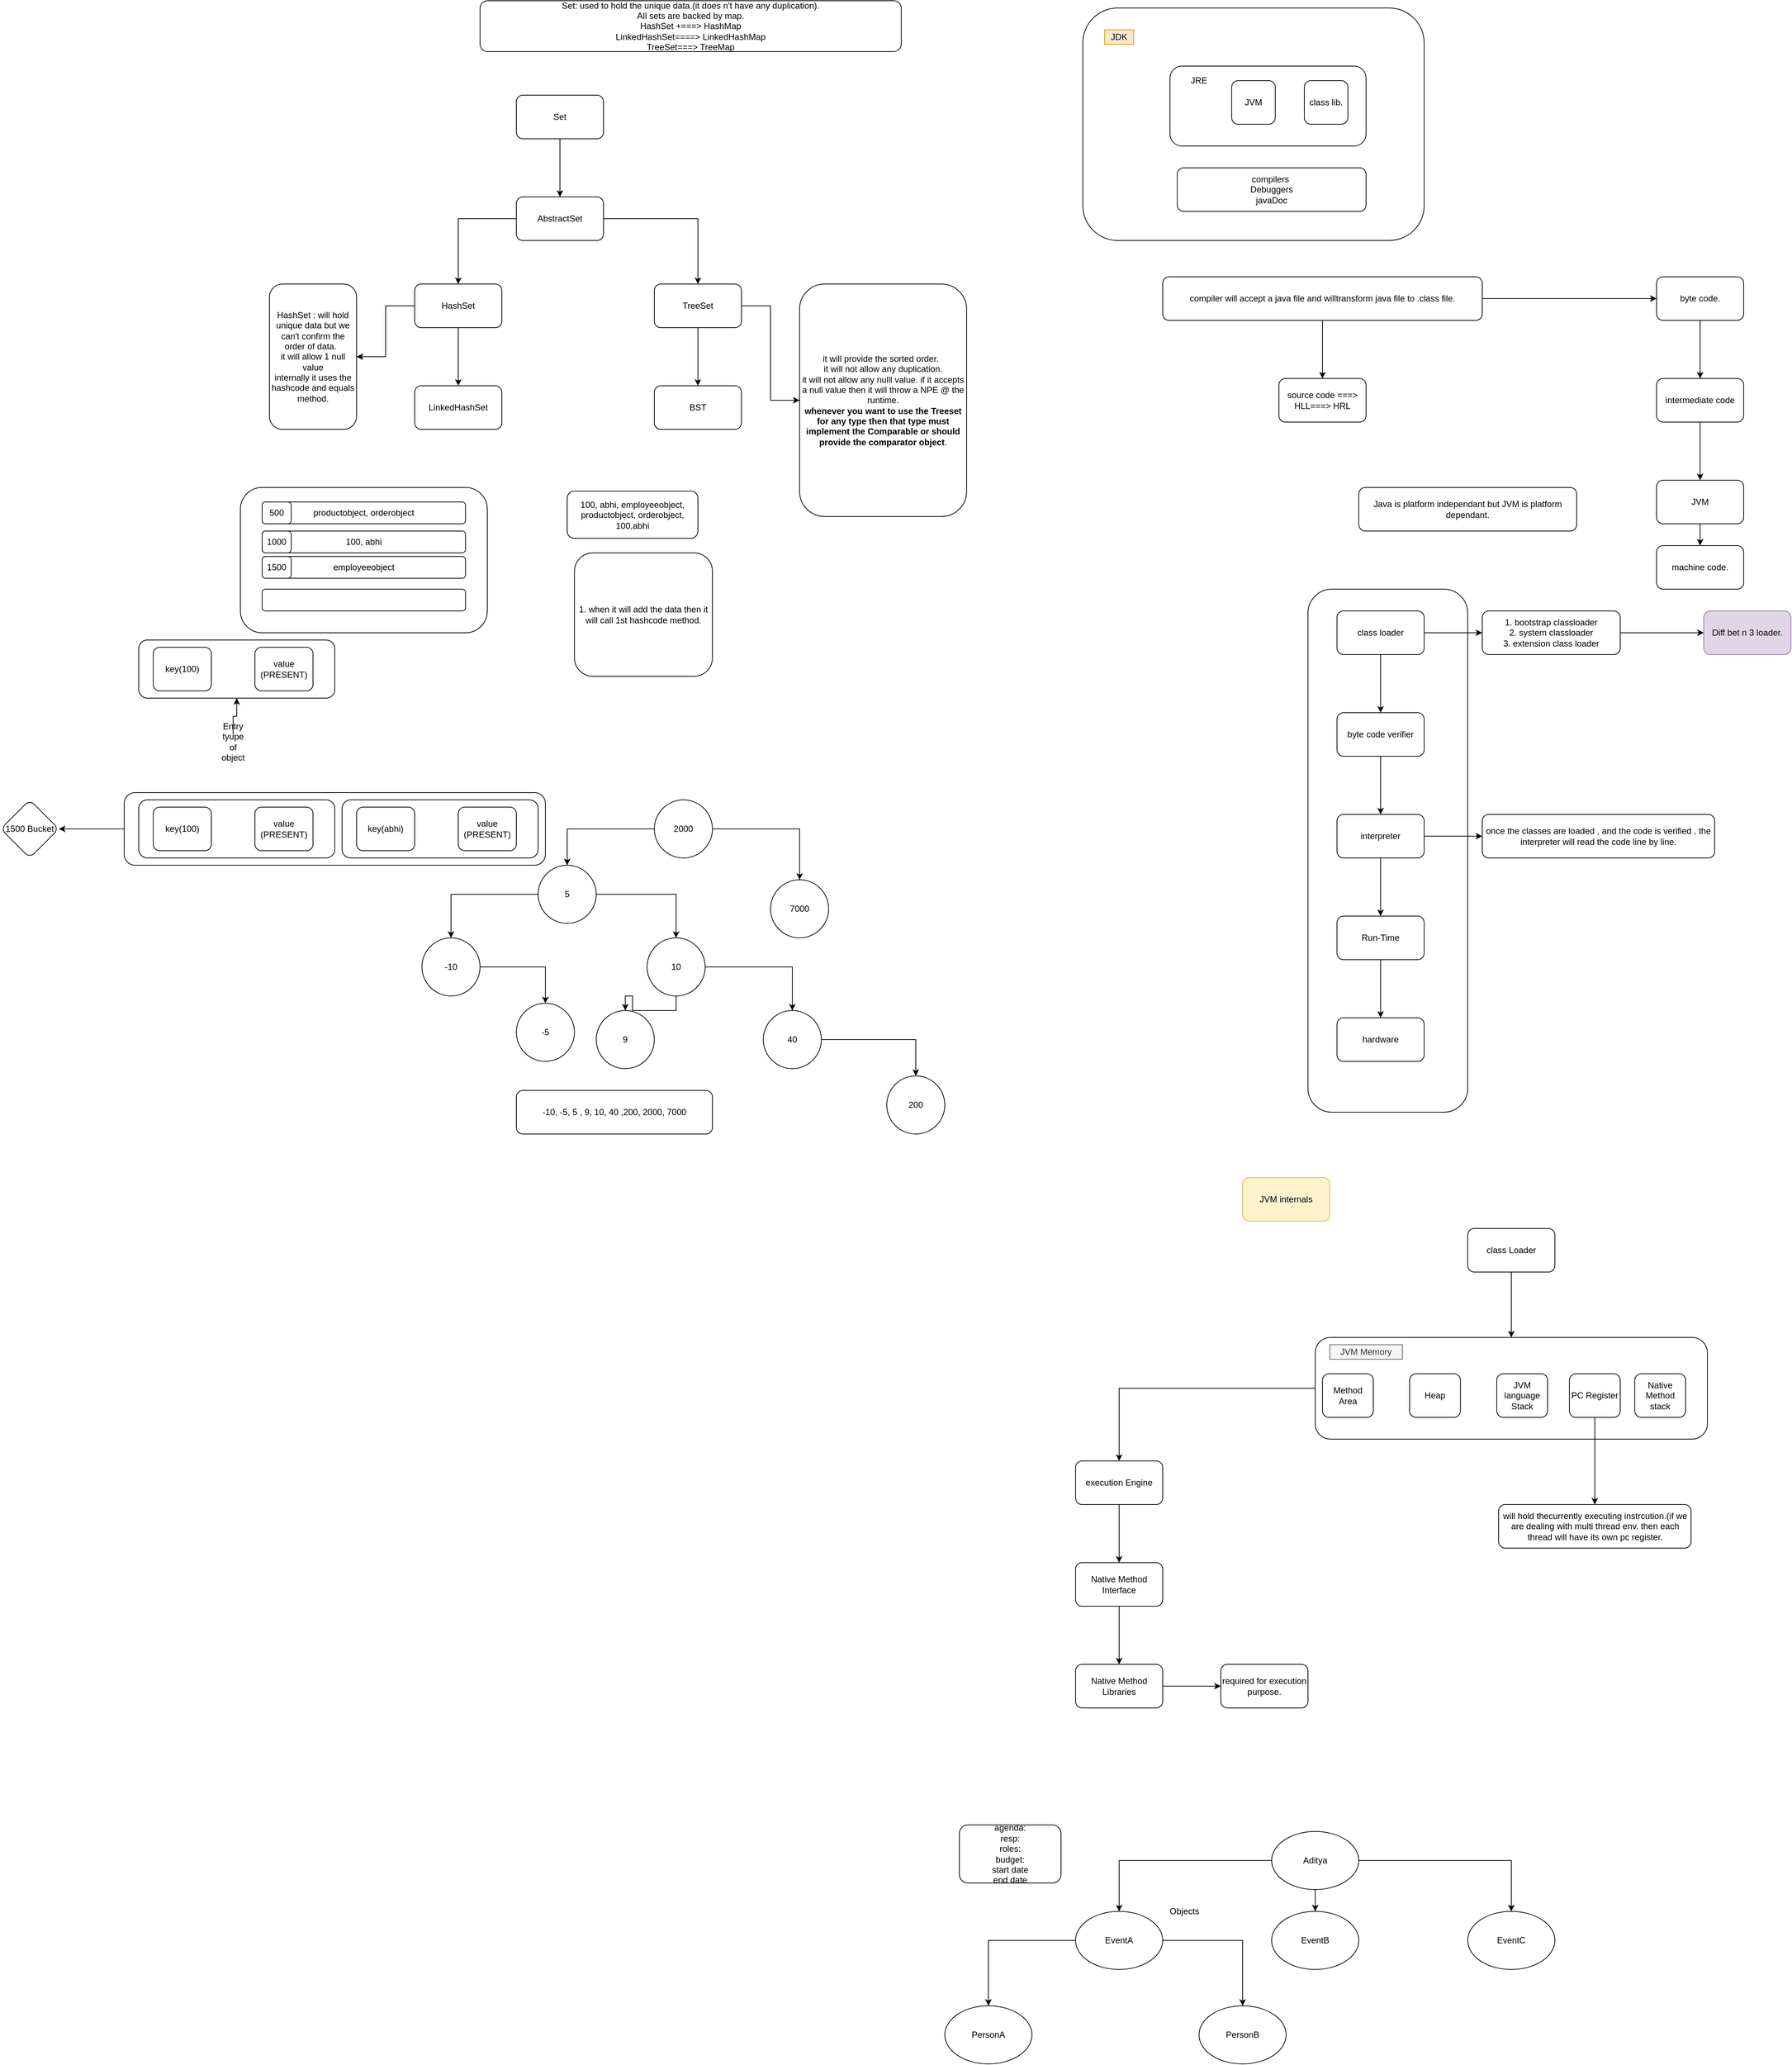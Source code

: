 <mxfile version="14.9.2" type="github" pages="11">
  <diagram id="eMWlEusDbhb0iqY11rxq" name="Page-1">
    <mxGraphModel dx="3122" dy="794" grid="1" gridSize="10" guides="1" tooltips="1" connect="1" arrows="1" fold="1" page="1" pageScale="1" pageWidth="850" pageHeight="1100" math="0" shadow="0">
      <root>
        <mxCell id="0" />
        <mxCell id="1" parent="0" />
        <mxCell id="OtryNPIOMspShNyYZk51-1" value="" style="rounded=1;whiteSpace=wrap;html=1;" parent="1" vertex="1">
          <mxGeometry x="60" y="70" width="470" height="320" as="geometry" />
        </mxCell>
        <mxCell id="OtryNPIOMspShNyYZk51-2" value="JDK" style="text;html=1;strokeColor=#d79b00;fillColor=#ffe6cc;align=center;verticalAlign=middle;whiteSpace=wrap;rounded=0;" parent="1" vertex="1">
          <mxGeometry x="90" y="100" width="40" height="20" as="geometry" />
        </mxCell>
        <mxCell id="OtryNPIOMspShNyYZk51-3" value="" style="rounded=1;whiteSpace=wrap;html=1;" parent="1" vertex="1">
          <mxGeometry x="180" y="150" width="270" height="110" as="geometry" />
        </mxCell>
        <mxCell id="OtryNPIOMspShNyYZk51-4" value="compilers&amp;nbsp;&lt;br&gt;Debuggers&lt;br&gt;javaDoc" style="rounded=1;whiteSpace=wrap;html=1;" parent="1" vertex="1">
          <mxGeometry x="190" y="290" width="260" height="60" as="geometry" />
        </mxCell>
        <mxCell id="OtryNPIOMspShNyYZk51-5" value="JRE" style="text;html=1;strokeColor=none;fillColor=none;align=center;verticalAlign=middle;whiteSpace=wrap;rounded=0;" parent="1" vertex="1">
          <mxGeometry x="200" y="160" width="40" height="20" as="geometry" />
        </mxCell>
        <mxCell id="OtryNPIOMspShNyYZk51-6" value="JVM" style="rounded=1;whiteSpace=wrap;html=1;" parent="1" vertex="1">
          <mxGeometry x="265" y="170" width="60" height="60" as="geometry" />
        </mxCell>
        <mxCell id="OtryNPIOMspShNyYZk51-7" value="class lib." style="rounded=1;whiteSpace=wrap;html=1;" parent="1" vertex="1">
          <mxGeometry x="365" y="170" width="60" height="60" as="geometry" />
        </mxCell>
        <mxCell id="OtryNPIOMspShNyYZk51-10" value="" style="edgeStyle=orthogonalEdgeStyle;rounded=0;orthogonalLoop=1;jettySize=auto;html=1;" parent="1" source="OtryNPIOMspShNyYZk51-8" target="OtryNPIOMspShNyYZk51-9" edge="1">
          <mxGeometry relative="1" as="geometry" />
        </mxCell>
        <mxCell id="OtryNPIOMspShNyYZk51-12" value="" style="edgeStyle=orthogonalEdgeStyle;rounded=0;orthogonalLoop=1;jettySize=auto;html=1;" parent="1" source="OtryNPIOMspShNyYZk51-8" target="OtryNPIOMspShNyYZk51-11" edge="1">
          <mxGeometry relative="1" as="geometry" />
        </mxCell>
        <mxCell id="OtryNPIOMspShNyYZk51-8" value="compiler will accept a java file and willtransform java file to .class file." style="rounded=1;whiteSpace=wrap;html=1;" parent="1" vertex="1">
          <mxGeometry x="170" y="440" width="440" height="60" as="geometry" />
        </mxCell>
        <mxCell id="OtryNPIOMspShNyYZk51-14" value="" style="edgeStyle=orthogonalEdgeStyle;rounded=0;orthogonalLoop=1;jettySize=auto;html=1;" parent="1" source="OtryNPIOMspShNyYZk51-9" target="OtryNPIOMspShNyYZk51-13" edge="1">
          <mxGeometry relative="1" as="geometry" />
        </mxCell>
        <mxCell id="OtryNPIOMspShNyYZk51-9" value="byte code." style="whiteSpace=wrap;html=1;rounded=1;" parent="1" vertex="1">
          <mxGeometry x="850" y="440" width="120" height="60" as="geometry" />
        </mxCell>
        <mxCell id="OtryNPIOMspShNyYZk51-11" value="source code ===&amp;gt; HLL===&amp;gt; HRL" style="whiteSpace=wrap;html=1;rounded=1;" parent="1" vertex="1">
          <mxGeometry x="330" y="580" width="120" height="60" as="geometry" />
        </mxCell>
        <mxCell id="OtryNPIOMspShNyYZk51-16" value="" style="edgeStyle=orthogonalEdgeStyle;rounded=0;orthogonalLoop=1;jettySize=auto;html=1;" parent="1" source="OtryNPIOMspShNyYZk51-13" target="OtryNPIOMspShNyYZk51-15" edge="1">
          <mxGeometry relative="1" as="geometry" />
        </mxCell>
        <mxCell id="OtryNPIOMspShNyYZk51-13" value="intermediate code" style="whiteSpace=wrap;html=1;rounded=1;" parent="1" vertex="1">
          <mxGeometry x="850" y="580" width="120" height="60" as="geometry" />
        </mxCell>
        <mxCell id="OtryNPIOMspShNyYZk51-18" value="" style="edgeStyle=orthogonalEdgeStyle;rounded=0;orthogonalLoop=1;jettySize=auto;html=1;" parent="1" source="OtryNPIOMspShNyYZk51-15" target="OtryNPIOMspShNyYZk51-17" edge="1">
          <mxGeometry relative="1" as="geometry" />
        </mxCell>
        <mxCell id="OtryNPIOMspShNyYZk51-15" value="JVM" style="whiteSpace=wrap;html=1;rounded=1;" parent="1" vertex="1">
          <mxGeometry x="850" y="720" width="120" height="60" as="geometry" />
        </mxCell>
        <mxCell id="OtryNPIOMspShNyYZk51-17" value="machine code." style="whiteSpace=wrap;html=1;rounded=1;" parent="1" vertex="1">
          <mxGeometry x="850" y="810" width="120" height="60" as="geometry" />
        </mxCell>
        <mxCell id="OtryNPIOMspShNyYZk51-19" value="Java is platform independant but JVM is platform dependant." style="rounded=1;whiteSpace=wrap;html=1;" parent="1" vertex="1">
          <mxGeometry x="440" y="730" width="300" height="60" as="geometry" />
        </mxCell>
        <mxCell id="OtryNPIOMspShNyYZk51-20" value="" style="rounded=1;whiteSpace=wrap;html=1;" parent="1" vertex="1">
          <mxGeometry x="370" y="870" width="220" height="720" as="geometry" />
        </mxCell>
        <mxCell id="OtryNPIOMspShNyYZk51-23" value="" style="edgeStyle=orthogonalEdgeStyle;rounded=0;orthogonalLoop=1;jettySize=auto;html=1;" parent="1" source="OtryNPIOMspShNyYZk51-21" target="OtryNPIOMspShNyYZk51-22" edge="1">
          <mxGeometry relative="1" as="geometry" />
        </mxCell>
        <mxCell id="OtryNPIOMspShNyYZk51-31" value="" style="edgeStyle=orthogonalEdgeStyle;rounded=0;orthogonalLoop=1;jettySize=auto;html=1;" parent="1" source="OtryNPIOMspShNyYZk51-21" target="OtryNPIOMspShNyYZk51-30" edge="1">
          <mxGeometry relative="1" as="geometry" />
        </mxCell>
        <mxCell id="OtryNPIOMspShNyYZk51-21" value="class loader" style="rounded=1;whiteSpace=wrap;html=1;" parent="1" vertex="1">
          <mxGeometry x="410" y="900" width="120" height="60" as="geometry" />
        </mxCell>
        <mxCell id="OtryNPIOMspShNyYZk51-25" value="" style="edgeStyle=orthogonalEdgeStyle;rounded=0;orthogonalLoop=1;jettySize=auto;html=1;" parent="1" source="OtryNPIOMspShNyYZk51-22" target="OtryNPIOMspShNyYZk51-24" edge="1">
          <mxGeometry relative="1" as="geometry" />
        </mxCell>
        <mxCell id="OtryNPIOMspShNyYZk51-22" value="byte code verifier" style="rounded=1;whiteSpace=wrap;html=1;" parent="1" vertex="1">
          <mxGeometry x="410" y="1040" width="120" height="60" as="geometry" />
        </mxCell>
        <mxCell id="OtryNPIOMspShNyYZk51-27" value="" style="edgeStyle=orthogonalEdgeStyle;rounded=0;orthogonalLoop=1;jettySize=auto;html=1;" parent="1" source="OtryNPIOMspShNyYZk51-24" target="OtryNPIOMspShNyYZk51-26" edge="1">
          <mxGeometry relative="1" as="geometry" />
        </mxCell>
        <mxCell id="OtryNPIOMspShNyYZk51-35" value="" style="edgeStyle=orthogonalEdgeStyle;rounded=0;orthogonalLoop=1;jettySize=auto;html=1;" parent="1" source="OtryNPIOMspShNyYZk51-24" target="OtryNPIOMspShNyYZk51-34" edge="1">
          <mxGeometry relative="1" as="geometry" />
        </mxCell>
        <mxCell id="OtryNPIOMspShNyYZk51-24" value="interpreter" style="rounded=1;whiteSpace=wrap;html=1;" parent="1" vertex="1">
          <mxGeometry x="410" y="1180" width="120" height="60" as="geometry" />
        </mxCell>
        <mxCell id="OtryNPIOMspShNyYZk51-29" value="" style="edgeStyle=orthogonalEdgeStyle;rounded=0;orthogonalLoop=1;jettySize=auto;html=1;" parent="1" source="OtryNPIOMspShNyYZk51-26" target="OtryNPIOMspShNyYZk51-28" edge="1">
          <mxGeometry relative="1" as="geometry" />
        </mxCell>
        <mxCell id="OtryNPIOMspShNyYZk51-26" value="Run-Time" style="rounded=1;whiteSpace=wrap;html=1;" parent="1" vertex="1">
          <mxGeometry x="410" y="1320" width="120" height="60" as="geometry" />
        </mxCell>
        <mxCell id="OtryNPIOMspShNyYZk51-28" value="hardware" style="rounded=1;whiteSpace=wrap;html=1;" parent="1" vertex="1">
          <mxGeometry x="410" y="1460" width="120" height="60" as="geometry" />
        </mxCell>
        <mxCell id="OtryNPIOMspShNyYZk51-33" value="" style="edgeStyle=orthogonalEdgeStyle;rounded=0;orthogonalLoop=1;jettySize=auto;html=1;" parent="1" source="OtryNPIOMspShNyYZk51-30" target="OtryNPIOMspShNyYZk51-32" edge="1">
          <mxGeometry relative="1" as="geometry" />
        </mxCell>
        <mxCell id="OtryNPIOMspShNyYZk51-30" value="1. bootstrap classloader&lt;br&gt;2. system classloader&lt;br&gt;3. extension class loader" style="whiteSpace=wrap;html=1;rounded=1;" parent="1" vertex="1">
          <mxGeometry x="610" y="900" width="190" height="60" as="geometry" />
        </mxCell>
        <mxCell id="OtryNPIOMspShNyYZk51-32" value="Diff bet n 3 loader." style="whiteSpace=wrap;html=1;rounded=1;fillColor=#e1d5e7;strokeColor=#9673a6;" parent="1" vertex="1">
          <mxGeometry x="915" y="900" width="120" height="60" as="geometry" />
        </mxCell>
        <mxCell id="OtryNPIOMspShNyYZk51-34" value="once the classes are loaded , and the code is verified , the interpreter will read the code line by line." style="whiteSpace=wrap;html=1;rounded=1;" parent="1" vertex="1">
          <mxGeometry x="610" y="1180" width="320" height="60" as="geometry" />
        </mxCell>
        <mxCell id="OtryNPIOMspShNyYZk51-36" value="JVM internals" style="rounded=1;whiteSpace=wrap;html=1;fillColor=#fff2cc;strokeColor=#d6b656;" parent="1" vertex="1">
          <mxGeometry x="280" y="1680" width="120" height="60" as="geometry" />
        </mxCell>
        <mxCell id="OtryNPIOMspShNyYZk51-39" value="" style="edgeStyle=orthogonalEdgeStyle;rounded=0;orthogonalLoop=1;jettySize=auto;html=1;" parent="1" source="OtryNPIOMspShNyYZk51-37" target="OtryNPIOMspShNyYZk51-38" edge="1">
          <mxGeometry relative="1" as="geometry" />
        </mxCell>
        <mxCell id="OtryNPIOMspShNyYZk51-37" value="class Loader" style="rounded=1;whiteSpace=wrap;html=1;" parent="1" vertex="1">
          <mxGeometry x="590" y="1750" width="120" height="60" as="geometry" />
        </mxCell>
        <mxCell id="OtryNPIOMspShNyYZk51-50" value="" style="edgeStyle=orthogonalEdgeStyle;rounded=0;orthogonalLoop=1;jettySize=auto;html=1;" parent="1" source="OtryNPIOMspShNyYZk51-38" target="OtryNPIOMspShNyYZk51-49" edge="1">
          <mxGeometry relative="1" as="geometry" />
        </mxCell>
        <mxCell id="OtryNPIOMspShNyYZk51-38" value="" style="whiteSpace=wrap;html=1;rounded=1;" parent="1" vertex="1">
          <mxGeometry x="380" y="1900" width="540" height="140" as="geometry" />
        </mxCell>
        <mxCell id="OtryNPIOMspShNyYZk51-40" value="JVM Memory" style="text;html=1;strokeColor=#666666;fillColor=#f5f5f5;align=center;verticalAlign=middle;whiteSpace=wrap;rounded=0;fontColor=#333333;" parent="1" vertex="1">
          <mxGeometry x="400" y="1910" width="100" height="20" as="geometry" />
        </mxCell>
        <mxCell id="OtryNPIOMspShNyYZk51-41" value="Method Area" style="rounded=1;whiteSpace=wrap;html=1;" parent="1" vertex="1">
          <mxGeometry x="390" y="1950" width="70" height="60" as="geometry" />
        </mxCell>
        <mxCell id="OtryNPIOMspShNyYZk51-42" value="Heap" style="rounded=1;whiteSpace=wrap;html=1;" parent="1" vertex="1">
          <mxGeometry x="510" y="1950" width="70" height="60" as="geometry" />
        </mxCell>
        <mxCell id="OtryNPIOMspShNyYZk51-43" value="JVM language Stack" style="rounded=1;whiteSpace=wrap;html=1;" parent="1" vertex="1">
          <mxGeometry x="630" y="1950" width="70" height="60" as="geometry" />
        </mxCell>
        <mxCell id="OtryNPIOMspShNyYZk51-47" value="" style="edgeStyle=orthogonalEdgeStyle;rounded=0;orthogonalLoop=1;jettySize=auto;html=1;" parent="1" source="OtryNPIOMspShNyYZk51-44" target="OtryNPIOMspShNyYZk51-46" edge="1">
          <mxGeometry relative="1" as="geometry" />
        </mxCell>
        <mxCell id="OtryNPIOMspShNyYZk51-44" value="PC Register" style="rounded=1;whiteSpace=wrap;html=1;" parent="1" vertex="1">
          <mxGeometry x="730" y="1950" width="70" height="60" as="geometry" />
        </mxCell>
        <mxCell id="OtryNPIOMspShNyYZk51-45" value="Native Method stack" style="rounded=1;whiteSpace=wrap;html=1;" parent="1" vertex="1">
          <mxGeometry x="820" y="1950" width="70" height="60" as="geometry" />
        </mxCell>
        <mxCell id="OtryNPIOMspShNyYZk51-46" value="will hold thecurrently executing instrcution.(if we are dealing with multi thread env. then each thread will have its own pc register." style="whiteSpace=wrap;html=1;rounded=1;" parent="1" vertex="1">
          <mxGeometry x="632.5" y="2130" width="265" height="60" as="geometry" />
        </mxCell>
        <mxCell id="OtryNPIOMspShNyYZk51-52" value="" style="edgeStyle=orthogonalEdgeStyle;rounded=0;orthogonalLoop=1;jettySize=auto;html=1;" parent="1" source="OtryNPIOMspShNyYZk51-49" target="OtryNPIOMspShNyYZk51-51" edge="1">
          <mxGeometry relative="1" as="geometry" />
        </mxCell>
        <mxCell id="OtryNPIOMspShNyYZk51-49" value="execution Engine" style="whiteSpace=wrap;html=1;rounded=1;" parent="1" vertex="1">
          <mxGeometry x="50" y="2070" width="120" height="60" as="geometry" />
        </mxCell>
        <mxCell id="OtryNPIOMspShNyYZk51-54" value="" style="edgeStyle=orthogonalEdgeStyle;rounded=0;orthogonalLoop=1;jettySize=auto;html=1;" parent="1" source="OtryNPIOMspShNyYZk51-51" target="OtryNPIOMspShNyYZk51-53" edge="1">
          <mxGeometry relative="1" as="geometry" />
        </mxCell>
        <mxCell id="OtryNPIOMspShNyYZk51-51" value="Native Method Interface" style="whiteSpace=wrap;html=1;rounded=1;" parent="1" vertex="1">
          <mxGeometry x="50" y="2210" width="120" height="60" as="geometry" />
        </mxCell>
        <mxCell id="OtryNPIOMspShNyYZk51-56" value="" style="edgeStyle=orthogonalEdgeStyle;rounded=0;orthogonalLoop=1;jettySize=auto;html=1;" parent="1" source="OtryNPIOMspShNyYZk51-53" target="OtryNPIOMspShNyYZk51-55" edge="1">
          <mxGeometry relative="1" as="geometry" />
        </mxCell>
        <mxCell id="OtryNPIOMspShNyYZk51-53" value="Native Method Libraries" style="whiteSpace=wrap;html=1;rounded=1;" parent="1" vertex="1">
          <mxGeometry x="50" y="2350" width="120" height="60" as="geometry" />
        </mxCell>
        <mxCell id="OtryNPIOMspShNyYZk51-55" value="required for execution purpose." style="whiteSpace=wrap;html=1;rounded=1;" parent="1" vertex="1">
          <mxGeometry x="250" y="2350" width="120" height="60" as="geometry" />
        </mxCell>
        <mxCell id="OtryNPIOMspShNyYZk51-59" value="" style="edgeStyle=orthogonalEdgeStyle;rounded=0;orthogonalLoop=1;jettySize=auto;html=1;" parent="1" source="OtryNPIOMspShNyYZk51-57" target="OtryNPIOMspShNyYZk51-58" edge="1">
          <mxGeometry relative="1" as="geometry" />
        </mxCell>
        <mxCell id="OtryNPIOMspShNyYZk51-61" value="" style="edgeStyle=orthogonalEdgeStyle;rounded=0;orthogonalLoop=1;jettySize=auto;html=1;" parent="1" source="OtryNPIOMspShNyYZk51-57" target="OtryNPIOMspShNyYZk51-60" edge="1">
          <mxGeometry relative="1" as="geometry" />
        </mxCell>
        <mxCell id="OtryNPIOMspShNyYZk51-63" value="" style="edgeStyle=orthogonalEdgeStyle;rounded=0;orthogonalLoop=1;jettySize=auto;html=1;" parent="1" source="OtryNPIOMspShNyYZk51-57" target="OtryNPIOMspShNyYZk51-62" edge="1">
          <mxGeometry relative="1" as="geometry" />
        </mxCell>
        <mxCell id="OtryNPIOMspShNyYZk51-57" value="Aditya" style="ellipse;whiteSpace=wrap;html=1;" parent="1" vertex="1">
          <mxGeometry x="320" y="2580" width="120" height="80" as="geometry" />
        </mxCell>
        <mxCell id="OtryNPIOMspShNyYZk51-65" value="" style="edgeStyle=orthogonalEdgeStyle;rounded=0;orthogonalLoop=1;jettySize=auto;html=1;" parent="1" source="OtryNPIOMspShNyYZk51-58" target="OtryNPIOMspShNyYZk51-64" edge="1">
          <mxGeometry relative="1" as="geometry" />
        </mxCell>
        <mxCell id="OtryNPIOMspShNyYZk51-67" value="" style="edgeStyle=orthogonalEdgeStyle;rounded=0;orthogonalLoop=1;jettySize=auto;html=1;" parent="1" source="OtryNPIOMspShNyYZk51-58" target="OtryNPIOMspShNyYZk51-66" edge="1">
          <mxGeometry relative="1" as="geometry" />
        </mxCell>
        <mxCell id="OtryNPIOMspShNyYZk51-58" value="EventA" style="ellipse;whiteSpace=wrap;html=1;" parent="1" vertex="1">
          <mxGeometry x="50" y="2690" width="120" height="80" as="geometry" />
        </mxCell>
        <mxCell id="OtryNPIOMspShNyYZk51-60" value="EventB" style="ellipse;whiteSpace=wrap;html=1;" parent="1" vertex="1">
          <mxGeometry x="320" y="2690" width="120" height="80" as="geometry" />
        </mxCell>
        <mxCell id="OtryNPIOMspShNyYZk51-62" value="EventC" style="ellipse;whiteSpace=wrap;html=1;" parent="1" vertex="1">
          <mxGeometry x="590" y="2690" width="120" height="80" as="geometry" />
        </mxCell>
        <mxCell id="OtryNPIOMspShNyYZk51-64" value="PersonA" style="ellipse;whiteSpace=wrap;html=1;" parent="1" vertex="1">
          <mxGeometry x="-130" y="2820" width="120" height="80" as="geometry" />
        </mxCell>
        <mxCell id="OtryNPIOMspShNyYZk51-66" value="PersonB" style="ellipse;whiteSpace=wrap;html=1;" parent="1" vertex="1">
          <mxGeometry x="220" y="2820" width="120" height="80" as="geometry" />
        </mxCell>
        <mxCell id="OtryNPIOMspShNyYZk51-68" value="Objects" style="text;html=1;strokeColor=none;fillColor=none;align=center;verticalAlign=middle;whiteSpace=wrap;rounded=0;" parent="1" vertex="1">
          <mxGeometry x="180" y="2680" width="40" height="20" as="geometry" />
        </mxCell>
        <mxCell id="OtryNPIOMspShNyYZk51-70" value="agenda:&lt;br&gt;resp:&lt;br&gt;roles:&lt;br&gt;budget:&lt;br&gt;start date&lt;br&gt;end date" style="rounded=1;whiteSpace=wrap;html=1;" parent="1" vertex="1">
          <mxGeometry x="-110" y="2571" width="140" height="80" as="geometry" />
        </mxCell>
        <mxCell id="FoAePB0Hq-VvCL3aFYDp-1" value="Set: used to hold the unique data.(it does n&#39;t have any duplication).&lt;br&gt;All sets are backed by map.&lt;br&gt;HashSet +===&amp;gt; HashMap&lt;br&gt;LinkedHashSet====&amp;gt; LinkedHashMap&lt;br&gt;TreeSet===&amp;gt; TreeMap" style="rounded=1;whiteSpace=wrap;html=1;" parent="1" vertex="1">
          <mxGeometry x="-770" y="60" width="580" height="70" as="geometry" />
        </mxCell>
        <mxCell id="FoAePB0Hq-VvCL3aFYDp-4" value="" style="edgeStyle=orthogonalEdgeStyle;rounded=0;orthogonalLoop=1;jettySize=auto;html=1;" parent="1" source="FoAePB0Hq-VvCL3aFYDp-2" target="FoAePB0Hq-VvCL3aFYDp-3" edge="1">
          <mxGeometry relative="1" as="geometry" />
        </mxCell>
        <mxCell id="FoAePB0Hq-VvCL3aFYDp-2" value="Set" style="rounded=1;whiteSpace=wrap;html=1;" parent="1" vertex="1">
          <mxGeometry x="-720" y="190" width="120" height="60" as="geometry" />
        </mxCell>
        <mxCell id="FoAePB0Hq-VvCL3aFYDp-6" value="" style="edgeStyle=orthogonalEdgeStyle;rounded=0;orthogonalLoop=1;jettySize=auto;html=1;" parent="1" source="FoAePB0Hq-VvCL3aFYDp-3" target="FoAePB0Hq-VvCL3aFYDp-5" edge="1">
          <mxGeometry relative="1" as="geometry" />
        </mxCell>
        <mxCell id="FoAePB0Hq-VvCL3aFYDp-8" value="" style="edgeStyle=orthogonalEdgeStyle;rounded=0;orthogonalLoop=1;jettySize=auto;html=1;" parent="1" source="FoAePB0Hq-VvCL3aFYDp-3" target="FoAePB0Hq-VvCL3aFYDp-7" edge="1">
          <mxGeometry relative="1" as="geometry" />
        </mxCell>
        <mxCell id="FoAePB0Hq-VvCL3aFYDp-3" value="AbstractSet" style="rounded=1;whiteSpace=wrap;html=1;" parent="1" vertex="1">
          <mxGeometry x="-720" y="330" width="120" height="60" as="geometry" />
        </mxCell>
        <mxCell id="FoAePB0Hq-VvCL3aFYDp-10" value="" style="edgeStyle=orthogonalEdgeStyle;rounded=0;orthogonalLoop=1;jettySize=auto;html=1;" parent="1" source="FoAePB0Hq-VvCL3aFYDp-5" target="FoAePB0Hq-VvCL3aFYDp-9" edge="1">
          <mxGeometry relative="1" as="geometry" />
        </mxCell>
        <mxCell id="FoAePB0Hq-VvCL3aFYDp-12" value="" style="edgeStyle=orthogonalEdgeStyle;rounded=0;orthogonalLoop=1;jettySize=auto;html=1;" parent="1" source="FoAePB0Hq-VvCL3aFYDp-5" target="FoAePB0Hq-VvCL3aFYDp-11" edge="1">
          <mxGeometry relative="1" as="geometry" />
        </mxCell>
        <mxCell id="FoAePB0Hq-VvCL3aFYDp-5" value="HashSet" style="rounded=1;whiteSpace=wrap;html=1;" parent="1" vertex="1">
          <mxGeometry x="-860" y="450" width="120" height="60" as="geometry" />
        </mxCell>
        <mxCell id="Ii9LqFwyC7IqdiGe_LOH-2" value="" style="edgeStyle=orthogonalEdgeStyle;rounded=0;orthogonalLoop=1;jettySize=auto;html=1;" parent="1" source="FoAePB0Hq-VvCL3aFYDp-7" target="Ii9LqFwyC7IqdiGe_LOH-1" edge="1">
          <mxGeometry relative="1" as="geometry" />
        </mxCell>
        <mxCell id="Ii9LqFwyC7IqdiGe_LOH-4" value="" style="edgeStyle=orthogonalEdgeStyle;rounded=0;orthogonalLoop=1;jettySize=auto;html=1;" parent="1" source="FoAePB0Hq-VvCL3aFYDp-7" target="Ii9LqFwyC7IqdiGe_LOH-3" edge="1">
          <mxGeometry relative="1" as="geometry" />
        </mxCell>
        <mxCell id="FoAePB0Hq-VvCL3aFYDp-7" value="TreeSet" style="whiteSpace=wrap;html=1;rounded=1;" parent="1" vertex="1">
          <mxGeometry x="-530" y="450" width="120" height="60" as="geometry" />
        </mxCell>
        <mxCell id="FoAePB0Hq-VvCL3aFYDp-9" value="LinkedHashSet" style="whiteSpace=wrap;html=1;rounded=1;" parent="1" vertex="1">
          <mxGeometry x="-860" y="590" width="120" height="60" as="geometry" />
        </mxCell>
        <mxCell id="FoAePB0Hq-VvCL3aFYDp-11" value="HashSet : will hold unique data but we can&#39;t confirm the order of data.&amp;nbsp;&amp;nbsp;&lt;br&gt;it will allow 1 null value&lt;br&gt;internally it uses the hashcode and equals method." style="whiteSpace=wrap;html=1;rounded=1;" parent="1" vertex="1">
          <mxGeometry x="-1060" y="450" width="120" height="200" as="geometry" />
        </mxCell>
        <mxCell id="FoAePB0Hq-VvCL3aFYDp-13" value="" style="rounded=1;whiteSpace=wrap;html=1;" parent="1" vertex="1">
          <mxGeometry x="-1100" y="730" width="340" height="200" as="geometry" />
        </mxCell>
        <mxCell id="FoAePB0Hq-VvCL3aFYDp-14" value="productobject, orderobject" style="rounded=1;whiteSpace=wrap;html=1;" parent="1" vertex="1">
          <mxGeometry x="-1070" y="750" width="280" height="30" as="geometry" />
        </mxCell>
        <mxCell id="FoAePB0Hq-VvCL3aFYDp-15" value="100, abhi" style="rounded=1;whiteSpace=wrap;html=1;" parent="1" vertex="1">
          <mxGeometry x="-1070" y="790" width="280" height="30" as="geometry" />
        </mxCell>
        <mxCell id="FoAePB0Hq-VvCL3aFYDp-16" value="employeeobject" style="rounded=1;whiteSpace=wrap;html=1;" parent="1" vertex="1">
          <mxGeometry x="-1070" y="825" width="280" height="30" as="geometry" />
        </mxCell>
        <mxCell id="FoAePB0Hq-VvCL3aFYDp-17" value="" style="rounded=1;whiteSpace=wrap;html=1;" parent="1" vertex="1">
          <mxGeometry x="-1070" y="870" width="280" height="30" as="geometry" />
        </mxCell>
        <mxCell id="FoAePB0Hq-VvCL3aFYDp-18" value="100, abhi, employeeobject, productobject, orderobject, 100,abhi" style="rounded=1;whiteSpace=wrap;html=1;" parent="1" vertex="1">
          <mxGeometry x="-650" y="735" width="180" height="65" as="geometry" />
        </mxCell>
        <mxCell id="FoAePB0Hq-VvCL3aFYDp-19" value="1. when it will add the data then it will call 1st hashcode method." style="rounded=1;whiteSpace=wrap;html=1;" parent="1" vertex="1">
          <mxGeometry x="-640" y="820" width="190" height="170" as="geometry" />
        </mxCell>
        <mxCell id="FoAePB0Hq-VvCL3aFYDp-20" value="1000" style="rounded=1;whiteSpace=wrap;html=1;" parent="1" vertex="1">
          <mxGeometry x="-1070" y="790" width="40" height="30" as="geometry" />
        </mxCell>
        <mxCell id="FoAePB0Hq-VvCL3aFYDp-22" value="1500" style="rounded=1;whiteSpace=wrap;html=1;" parent="1" vertex="1">
          <mxGeometry x="-1070" y="825" width="40" height="30" as="geometry" />
        </mxCell>
        <mxCell id="FoAePB0Hq-VvCL3aFYDp-23" value="500" style="rounded=1;whiteSpace=wrap;html=1;" parent="1" vertex="1">
          <mxGeometry x="-1070" y="750" width="40" height="30" as="geometry" />
        </mxCell>
        <mxCell id="Ii9LqFwyC7IqdiGe_LOH-1" value="it will provide the sorted order.&amp;nbsp;&amp;nbsp;&lt;br&gt;it will not allow any duplication.&lt;br&gt;it will not allow any nulll value. if it accepts a null value then it will throw a NPE @ the runtime.&lt;br&gt;&lt;b&gt;whenever you want to use the Treeset for any type then that type must implement the Comparable or should provide the comparator object&lt;/b&gt;." style="whiteSpace=wrap;html=1;rounded=1;" parent="1" vertex="1">
          <mxGeometry x="-330" y="450" width="230" height="320" as="geometry" />
        </mxCell>
        <mxCell id="Ii9LqFwyC7IqdiGe_LOH-3" value="BST" style="whiteSpace=wrap;html=1;rounded=1;" parent="1" vertex="1">
          <mxGeometry x="-530" y="590" width="120" height="60" as="geometry" />
        </mxCell>
        <mxCell id="Ii9LqFwyC7IqdiGe_LOH-7" value="" style="edgeStyle=orthogonalEdgeStyle;rounded=0;orthogonalLoop=1;jettySize=auto;html=1;" parent="1" source="Ii9LqFwyC7IqdiGe_LOH-5" target="Ii9LqFwyC7IqdiGe_LOH-6" edge="1">
          <mxGeometry relative="1" as="geometry" />
        </mxCell>
        <mxCell id="Ii9LqFwyC7IqdiGe_LOH-21" value="" style="edgeStyle=orthogonalEdgeStyle;rounded=0;orthogonalLoop=1;jettySize=auto;html=1;" parent="1" source="Ii9LqFwyC7IqdiGe_LOH-5" target="Ii9LqFwyC7IqdiGe_LOH-20" edge="1">
          <mxGeometry relative="1" as="geometry" />
        </mxCell>
        <mxCell id="Ii9LqFwyC7IqdiGe_LOH-5" value="2000" style="ellipse;whiteSpace=wrap;html=1;aspect=fixed;" parent="1" vertex="1">
          <mxGeometry x="-530" y="1160" width="80" height="80" as="geometry" />
        </mxCell>
        <mxCell id="Ii9LqFwyC7IqdiGe_LOH-9" value="" style="edgeStyle=orthogonalEdgeStyle;rounded=0;orthogonalLoop=1;jettySize=auto;html=1;" parent="1" source="Ii9LqFwyC7IqdiGe_LOH-6" target="Ii9LqFwyC7IqdiGe_LOH-8" edge="1">
          <mxGeometry relative="1" as="geometry" />
        </mxCell>
        <mxCell id="Ii9LqFwyC7IqdiGe_LOH-11" value="" style="edgeStyle=orthogonalEdgeStyle;rounded=0;orthogonalLoop=1;jettySize=auto;html=1;" parent="1" source="Ii9LqFwyC7IqdiGe_LOH-6" target="Ii9LqFwyC7IqdiGe_LOH-10" edge="1">
          <mxGeometry relative="1" as="geometry" />
        </mxCell>
        <mxCell id="Ii9LqFwyC7IqdiGe_LOH-6" value="5" style="ellipse;whiteSpace=wrap;html=1;aspect=fixed;" parent="1" vertex="1">
          <mxGeometry x="-690" y="1250" width="80" height="80" as="geometry" />
        </mxCell>
        <mxCell id="Ii9LqFwyC7IqdiGe_LOH-17" value="" style="edgeStyle=orthogonalEdgeStyle;rounded=0;orthogonalLoop=1;jettySize=auto;html=1;" parent="1" source="Ii9LqFwyC7IqdiGe_LOH-8" target="Ii9LqFwyC7IqdiGe_LOH-16" edge="1">
          <mxGeometry relative="1" as="geometry" />
        </mxCell>
        <mxCell id="Ii9LqFwyC7IqdiGe_LOH-8" value="-10" style="ellipse;whiteSpace=wrap;html=1;aspect=fixed;" parent="1" vertex="1">
          <mxGeometry x="-850" y="1350" width="80" height="80" as="geometry" />
        </mxCell>
        <mxCell id="Ii9LqFwyC7IqdiGe_LOH-13" value="" style="edgeStyle=orthogonalEdgeStyle;rounded=0;orthogonalLoop=1;jettySize=auto;html=1;" parent="1" source="Ii9LqFwyC7IqdiGe_LOH-10" target="Ii9LqFwyC7IqdiGe_LOH-12" edge="1">
          <mxGeometry relative="1" as="geometry" />
        </mxCell>
        <mxCell id="Ii9LqFwyC7IqdiGe_LOH-19" value="" style="edgeStyle=orthogonalEdgeStyle;rounded=0;orthogonalLoop=1;jettySize=auto;html=1;" parent="1" source="Ii9LqFwyC7IqdiGe_LOH-10" target="Ii9LqFwyC7IqdiGe_LOH-18" edge="1">
          <mxGeometry relative="1" as="geometry" />
        </mxCell>
        <mxCell id="Ii9LqFwyC7IqdiGe_LOH-10" value="10" style="ellipse;whiteSpace=wrap;html=1;aspect=fixed;" parent="1" vertex="1">
          <mxGeometry x="-540" y="1350" width="80" height="80" as="geometry" />
        </mxCell>
        <mxCell id="Ii9LqFwyC7IqdiGe_LOH-15" value="" style="edgeStyle=orthogonalEdgeStyle;rounded=0;orthogonalLoop=1;jettySize=auto;html=1;" parent="1" source="Ii9LqFwyC7IqdiGe_LOH-12" target="Ii9LqFwyC7IqdiGe_LOH-14" edge="1">
          <mxGeometry relative="1" as="geometry" />
        </mxCell>
        <mxCell id="Ii9LqFwyC7IqdiGe_LOH-12" value="40" style="ellipse;whiteSpace=wrap;html=1;aspect=fixed;" parent="1" vertex="1">
          <mxGeometry x="-380" y="1450" width="80" height="80" as="geometry" />
        </mxCell>
        <mxCell id="Ii9LqFwyC7IqdiGe_LOH-14" value="200" style="ellipse;whiteSpace=wrap;html=1;aspect=fixed;" parent="1" vertex="1">
          <mxGeometry x="-210" y="1540" width="80" height="80" as="geometry" />
        </mxCell>
        <mxCell id="Ii9LqFwyC7IqdiGe_LOH-16" value="-5" style="ellipse;whiteSpace=wrap;html=1;aspect=fixed;" parent="1" vertex="1">
          <mxGeometry x="-720" y="1440" width="80" height="80" as="geometry" />
        </mxCell>
        <mxCell id="Ii9LqFwyC7IqdiGe_LOH-18" value="9" style="ellipse;whiteSpace=wrap;html=1;aspect=fixed;" parent="1" vertex="1">
          <mxGeometry x="-610" y="1450" width="80" height="80" as="geometry" />
        </mxCell>
        <mxCell id="Ii9LqFwyC7IqdiGe_LOH-20" value="7000" style="ellipse;whiteSpace=wrap;html=1;aspect=fixed;" parent="1" vertex="1">
          <mxGeometry x="-370" y="1270" width="80" height="80" as="geometry" />
        </mxCell>
        <mxCell id="Ii9LqFwyC7IqdiGe_LOH-22" value="-10, -5, 5 , 9, 10, 40 ,200, 2000, 7000" style="rounded=1;whiteSpace=wrap;html=1;" parent="1" vertex="1">
          <mxGeometry x="-720" y="1560" width="270" height="60" as="geometry" />
        </mxCell>
        <mxCell id="FpQFnC6ozlJjJGonQtyv-1" value="" style="rounded=1;whiteSpace=wrap;html=1;" parent="1" vertex="1">
          <mxGeometry x="-1240" y="940" width="270" height="80" as="geometry" />
        </mxCell>
        <mxCell id="FpQFnC6ozlJjJGonQtyv-2" value="key(100)" style="rounded=1;whiteSpace=wrap;html=1;" parent="1" vertex="1">
          <mxGeometry x="-1220" y="950" width="80" height="60" as="geometry" />
        </mxCell>
        <mxCell id="FpQFnC6ozlJjJGonQtyv-3" value="value&lt;br&gt;(PRESENT)" style="rounded=1;whiteSpace=wrap;html=1;" parent="1" vertex="1">
          <mxGeometry x="-1080" y="950" width="80" height="60" as="geometry" />
        </mxCell>
        <mxCell id="FpQFnC6ozlJjJGonQtyv-6" style="edgeStyle=orthogonalEdgeStyle;rounded=0;orthogonalLoop=1;jettySize=auto;html=1;entryX=0.5;entryY=1;entryDx=0;entryDy=0;" parent="1" source="FpQFnC6ozlJjJGonQtyv-4" target="FpQFnC6ozlJjJGonQtyv-1" edge="1">
          <mxGeometry relative="1" as="geometry" />
        </mxCell>
        <mxCell id="FpQFnC6ozlJjJGonQtyv-4" value="Entry tyupe of object" style="text;html=1;strokeColor=none;fillColor=none;align=center;verticalAlign=middle;whiteSpace=wrap;rounded=0;" parent="1" vertex="1">
          <mxGeometry x="-1130" y="1070" width="40" height="20" as="geometry" />
        </mxCell>
        <mxCell id="FpQFnC6ozlJjJGonQtyv-15" value="" style="edgeStyle=orthogonalEdgeStyle;rounded=0;orthogonalLoop=1;jettySize=auto;html=1;" parent="1" source="FpQFnC6ozlJjJGonQtyv-7" target="FpQFnC6ozlJjJGonQtyv-14" edge="1">
          <mxGeometry relative="1" as="geometry" />
        </mxCell>
        <mxCell id="FpQFnC6ozlJjJGonQtyv-7" value="" style="rounded=1;whiteSpace=wrap;html=1;" parent="1" vertex="1">
          <mxGeometry x="-1260" y="1150" width="580" height="100" as="geometry" />
        </mxCell>
        <mxCell id="FpQFnC6ozlJjJGonQtyv-8" value="" style="rounded=1;whiteSpace=wrap;html=1;" parent="1" vertex="1">
          <mxGeometry x="-1240" y="1160" width="270" height="80" as="geometry" />
        </mxCell>
        <mxCell id="FpQFnC6ozlJjJGonQtyv-9" value="key(100)" style="rounded=1;whiteSpace=wrap;html=1;" parent="1" vertex="1">
          <mxGeometry x="-1220" y="1170" width="80" height="60" as="geometry" />
        </mxCell>
        <mxCell id="FpQFnC6ozlJjJGonQtyv-10" value="value&lt;br&gt;(PRESENT)" style="rounded=1;whiteSpace=wrap;html=1;" parent="1" vertex="1">
          <mxGeometry x="-1080" y="1170" width="80" height="60" as="geometry" />
        </mxCell>
        <mxCell id="FpQFnC6ozlJjJGonQtyv-11" value="" style="rounded=1;whiteSpace=wrap;html=1;" parent="1" vertex="1">
          <mxGeometry x="-960" y="1160" width="270" height="80" as="geometry" />
        </mxCell>
        <mxCell id="FpQFnC6ozlJjJGonQtyv-12" value="key(abhi)" style="rounded=1;whiteSpace=wrap;html=1;" parent="1" vertex="1">
          <mxGeometry x="-940" y="1170" width="80" height="60" as="geometry" />
        </mxCell>
        <mxCell id="FpQFnC6ozlJjJGonQtyv-13" value="value&lt;br&gt;(PRESENT)" style="rounded=1;whiteSpace=wrap;html=1;" parent="1" vertex="1">
          <mxGeometry x="-800" y="1170" width="80" height="60" as="geometry" />
        </mxCell>
        <mxCell id="FpQFnC6ozlJjJGonQtyv-14" value="1500 Bucket" style="rhombus;whiteSpace=wrap;html=1;rounded=1;" parent="1" vertex="1">
          <mxGeometry x="-1430" y="1160" width="80" height="80" as="geometry" />
        </mxCell>
      </root>
    </mxGraphModel>
  </diagram>
  <diagram id="n2XM82CbjS9Y8B9wf395" name="Application Flow">
    <mxGraphModel dx="782" dy="434" grid="1" gridSize="10" guides="1" tooltips="1" connect="1" arrows="1" fold="1" page="1" pageScale="1" pageWidth="850" pageHeight="1100" math="0" shadow="0">
      <root>
        <mxCell id="II-VH-WRov2LAFww5TjT-0" />
        <mxCell id="II-VH-WRov2LAFww5TjT-1" parent="II-VH-WRov2LAFww5TjT-0" />
        <mxCell id="II-VH-WRov2LAFww5TjT-4" value="" style="edgeStyle=orthogonalEdgeStyle;rounded=0;orthogonalLoop=1;jettySize=auto;html=1;" parent="II-VH-WRov2LAFww5TjT-1" source="II-VH-WRov2LAFww5TjT-2" target="II-VH-WRov2LAFww5TjT-3" edge="1">
          <mxGeometry relative="1" as="geometry" />
        </mxCell>
        <mxCell id="II-VH-WRov2LAFww5TjT-2" value="main" style="rounded=1;whiteSpace=wrap;html=1;" parent="II-VH-WRov2LAFww5TjT-1" vertex="1">
          <mxGeometry x="290" y="60" width="120" height="60" as="geometry" />
        </mxCell>
        <mxCell id="II-VH-WRov2LAFww5TjT-6" value="" style="edgeStyle=orthogonalEdgeStyle;rounded=0;orthogonalLoop=1;jettySize=auto;html=1;" parent="II-VH-WRov2LAFww5TjT-1" source="II-VH-WRov2LAFww5TjT-3" target="II-VH-WRov2LAFww5TjT-5" edge="1">
          <mxGeometry relative="1" as="geometry" />
        </mxCell>
        <mxCell id="II-VH-WRov2LAFww5TjT-17" style="edgeStyle=orthogonalEdgeStyle;rounded=0;orthogonalLoop=1;jettySize=auto;html=1;entryX=0;entryY=0.5;entryDx=0;entryDy=0;" parent="II-VH-WRov2LAFww5TjT-1" source="II-VH-WRov2LAFww5TjT-3" target="II-VH-WRov2LAFww5TjT-16" edge="1">
          <mxGeometry relative="1" as="geometry" />
        </mxCell>
        <mxCell id="II-VH-WRov2LAFww5TjT-3" value="service" style="rounded=1;whiteSpace=wrap;html=1;" parent="II-VH-WRov2LAFww5TjT-1" vertex="1">
          <mxGeometry x="290" y="200" width="120" height="60" as="geometry" />
        </mxCell>
        <mxCell id="II-VH-WRov2LAFww5TjT-8" value="" style="edgeStyle=orthogonalEdgeStyle;rounded=0;orthogonalLoop=1;jettySize=auto;html=1;" parent="II-VH-WRov2LAFww5TjT-1" source="II-VH-WRov2LAFww5TjT-5" target="II-VH-WRov2LAFww5TjT-7" edge="1">
          <mxGeometry relative="1" as="geometry" />
        </mxCell>
        <mxCell id="II-VH-WRov2LAFww5TjT-5" value="repository" style="rounded=1;whiteSpace=wrap;html=1;" parent="II-VH-WRov2LAFww5TjT-1" vertex="1">
          <mxGeometry x="290" y="340" width="120" height="60" as="geometry" />
        </mxCell>
        <mxCell id="II-VH-WRov2LAFww5TjT-7" value="DB" style="shape=cylinder;whiteSpace=wrap;html=1;boundedLbl=1;backgroundOutline=1;rounded=1;" parent="II-VH-WRov2LAFww5TjT-1" vertex="1">
          <mxGeometry x="320" y="470" width="60" height="80" as="geometry" />
        </mxCell>
        <mxCell id="II-VH-WRov2LAFww5TjT-13" value="" style="edgeStyle=orthogonalEdgeStyle;rounded=0;orthogonalLoop=1;jettySize=auto;html=1;" parent="II-VH-WRov2LAFww5TjT-1" source="II-VH-WRov2LAFww5TjT-9" target="II-VH-WRov2LAFww5TjT-12" edge="1">
          <mxGeometry relative="1" as="geometry" />
        </mxCell>
        <mxCell id="II-VH-WRov2LAFww5TjT-9" value="Object" style="text;html=1;strokeColor=none;fillColor=none;align=center;verticalAlign=middle;whiteSpace=wrap;rounded=0;" parent="II-VH-WRov2LAFww5TjT-1" vertex="1">
          <mxGeometry x="190" y="150" width="40" height="20" as="geometry" />
        </mxCell>
        <mxCell id="II-VH-WRov2LAFww5TjT-15" value="" style="edgeStyle=orthogonalEdgeStyle;rounded=0;orthogonalLoop=1;jettySize=auto;html=1;" parent="II-VH-WRov2LAFww5TjT-1" source="II-VH-WRov2LAFww5TjT-12" target="II-VH-WRov2LAFww5TjT-14" edge="1">
          <mxGeometry relative="1" as="geometry" />
        </mxCell>
        <mxCell id="II-VH-WRov2LAFww5TjT-12" value="Employee" style="text;html=1;strokeColor=none;fillColor=none;align=center;verticalAlign=middle;whiteSpace=wrap;rounded=0;" parent="II-VH-WRov2LAFww5TjT-1" vertex="1">
          <mxGeometry x="190" y="250" width="40" height="20" as="geometry" />
        </mxCell>
        <mxCell id="II-VH-WRov2LAFww5TjT-14" value="DTO" style="text;html=1;strokeColor=none;fillColor=none;align=center;verticalAlign=middle;whiteSpace=wrap;rounded=0;" parent="II-VH-WRov2LAFww5TjT-1" vertex="1">
          <mxGeometry x="190" y="350" width="40" height="20" as="geometry" />
        </mxCell>
        <mxCell id="II-VH-WRov2LAFww5TjT-16" value="1. addEmployee&lt;br&gt;2. getEmployeeById(String id)&lt;br&gt;3. getEmployees()&lt;br&gt;4. deleteEmployeeById(String id)&lt;br&gt;5. deleteAllEmployees()&lt;br&gt;6. updateEmployee(String id, Employee employee);" style="rounded=1;whiteSpace=wrap;html=1;" parent="II-VH-WRov2LAFww5TjT-1" vertex="1">
          <mxGeometry x="490" y="110" width="270" height="140" as="geometry" />
        </mxCell>
        <mxCell id="II-VH-WRov2LAFww5TjT-18" value="Product&amp;nbsp;&lt;br&gt;Order" style="rounded=1;whiteSpace=wrap;html=1;" parent="II-VH-WRov2LAFww5TjT-1" vertex="1">
          <mxGeometry x="480" y="290" width="120" height="60" as="geometry" />
        </mxCell>
        <mxCell id="TFlzaxpmPcoiGRgo3gWd-2" value="" style="edgeStyle=orthogonalEdgeStyle;rounded=0;orthogonalLoop=1;jettySize=auto;html=1;" parent="II-VH-WRov2LAFww5TjT-1" source="TFlzaxpmPcoiGRgo3gWd-0" target="TFlzaxpmPcoiGRgo3gWd-1" edge="1">
          <mxGeometry relative="1" as="geometry" />
        </mxCell>
        <mxCell id="TFlzaxpmPcoiGRgo3gWd-0" value="array&lt;br&gt;counter: to maintain the count for occupied locations in an array." style="rounded=1;whiteSpace=wrap;html=1;" parent="II-VH-WRov2LAFww5TjT-1" vertex="1">
          <mxGeometry x="340" y="670" width="230" height="150" as="geometry" />
        </mxCell>
        <mxCell id="TFlzaxpmPcoiGRgo3gWd-1" value="if we r creating 5 objects then&amp;nbsp;" style="whiteSpace=wrap;html=1;rounded=1;" parent="II-VH-WRov2LAFww5TjT-1" vertex="1">
          <mxGeometry x="395" y="945" width="120" height="60" as="geometry" />
        </mxCell>
      </root>
    </mxGraphModel>
  </diagram>
  <diagram id="KGimrTPkEkoaGngOefJX" name="array part">
    <mxGraphModel dx="782" dy="468" grid="1" gridSize="10" guides="1" tooltips="1" connect="1" arrows="1" fold="1" page="1" pageScale="1" pageWidth="850" pageHeight="1100" math="0" shadow="0">
      <root>
        <mxCell id="4YwialDWSzsK2goE0Hgc-0" />
        <mxCell id="4YwialDWSzsK2goE0Hgc-1" parent="4YwialDWSzsK2goE0Hgc-0" />
        <mxCell id="4YwialDWSzsK2goE0Hgc-2" value="employee Object" style="rounded=1;whiteSpace=wrap;html=1;" parent="4YwialDWSzsK2goE0Hgc-1" vertex="1">
          <mxGeometry x="180" y="80" width="120" height="60" as="geometry" />
        </mxCell>
        <mxCell id="4YwialDWSzsK2goE0Hgc-3" value="" style="rounded=1;whiteSpace=wrap;html=1;" parent="4YwialDWSzsK2goE0Hgc-1" vertex="1">
          <mxGeometry x="110" y="240" width="840" height="60" as="geometry" />
        </mxCell>
        <mxCell id="4YwialDWSzsK2goE0Hgc-15" style="edgeStyle=orthogonalEdgeStyle;rounded=0;orthogonalLoop=1;jettySize=auto;html=1;entryX=0.561;entryY=1.056;entryDx=0;entryDy=0;entryPerimeter=0;" parent="4YwialDWSzsK2goE0Hgc-1" source="4YwialDWSzsK2goE0Hgc-4" target="4YwialDWSzsK2goE0Hgc-2" edge="1">
          <mxGeometry relative="1" as="geometry" />
        </mxCell>
        <mxCell id="4YwialDWSzsK2goE0Hgc-4" value="0" style="rounded=1;whiteSpace=wrap;html=1;" parent="4YwialDWSzsK2goE0Hgc-1" vertex="1">
          <mxGeometry x="110" y="240" width="70" height="60" as="geometry" />
        </mxCell>
        <mxCell id="4YwialDWSzsK2goE0Hgc-6" value="null" style="rounded=1;whiteSpace=wrap;html=1;" parent="4YwialDWSzsK2goE0Hgc-1" vertex="1">
          <mxGeometry x="770" y="240" width="70" height="60" as="geometry" />
        </mxCell>
        <mxCell id="4YwialDWSzsK2goE0Hgc-7" value="null" style="rounded=1;whiteSpace=wrap;html=1;" parent="4YwialDWSzsK2goE0Hgc-1" vertex="1">
          <mxGeometry x="860" y="240" width="70" height="60" as="geometry" />
        </mxCell>
        <mxCell id="4YwialDWSzsK2goE0Hgc-16" style="edgeStyle=orthogonalEdgeStyle;rounded=0;orthogonalLoop=1;jettySize=auto;html=1;entryX=0.5;entryY=1;entryDx=0;entryDy=0;" parent="4YwialDWSzsK2goE0Hgc-1" source="4YwialDWSzsK2goE0Hgc-8" target="4YwialDWSzsK2goE0Hgc-2" edge="1">
          <mxGeometry relative="1" as="geometry" />
        </mxCell>
        <mxCell id="4YwialDWSzsK2goE0Hgc-8" value="1" style="rounded=1;whiteSpace=wrap;html=1;" parent="4YwialDWSzsK2goE0Hgc-1" vertex="1">
          <mxGeometry x="200" y="240" width="70" height="60" as="geometry" />
        </mxCell>
        <mxCell id="4YwialDWSzsK2goE0Hgc-17" style="edgeStyle=orthogonalEdgeStyle;rounded=0;orthogonalLoop=1;jettySize=auto;html=1;entryX=0.75;entryY=1;entryDx=0;entryDy=0;" parent="4YwialDWSzsK2goE0Hgc-1" source="4YwialDWSzsK2goE0Hgc-9" target="4YwialDWSzsK2goE0Hgc-2" edge="1">
          <mxGeometry relative="1" as="geometry" />
        </mxCell>
        <mxCell id="4YwialDWSzsK2goE0Hgc-9" value="2" style="rounded=1;whiteSpace=wrap;html=1;" parent="4YwialDWSzsK2goE0Hgc-1" vertex="1">
          <mxGeometry x="280" y="240" width="70" height="60" as="geometry" />
        </mxCell>
        <mxCell id="4YwialDWSzsK2goE0Hgc-18" style="edgeStyle=orthogonalEdgeStyle;rounded=0;orthogonalLoop=1;jettySize=auto;html=1;entryX=0.75;entryY=0;entryDx=0;entryDy=0;" parent="4YwialDWSzsK2goE0Hgc-1" source="4YwialDWSzsK2goE0Hgc-10" target="4YwialDWSzsK2goE0Hgc-2" edge="1">
          <mxGeometry relative="1" as="geometry" />
        </mxCell>
        <mxCell id="4YwialDWSzsK2goE0Hgc-10" value="3" style="rounded=1;whiteSpace=wrap;html=1;" parent="4YwialDWSzsK2goE0Hgc-1" vertex="1">
          <mxGeometry x="360" y="240" width="70" height="60" as="geometry" />
        </mxCell>
        <mxCell id="4YwialDWSzsK2goE0Hgc-19" style="edgeStyle=orthogonalEdgeStyle;rounded=0;orthogonalLoop=1;jettySize=auto;html=1;entryX=1;entryY=0.5;entryDx=0;entryDy=0;" parent="4YwialDWSzsK2goE0Hgc-1" source="4YwialDWSzsK2goE0Hgc-11" target="4YwialDWSzsK2goE0Hgc-2" edge="1">
          <mxGeometry relative="1" as="geometry" />
        </mxCell>
        <mxCell id="4YwialDWSzsK2goE0Hgc-11" value="4" style="rounded=1;whiteSpace=wrap;html=1;" parent="4YwialDWSzsK2goE0Hgc-1" vertex="1">
          <mxGeometry x="440" y="240" width="70" height="60" as="geometry" />
        </mxCell>
        <mxCell id="4YwialDWSzsK2goE0Hgc-20" style="edgeStyle=orthogonalEdgeStyle;rounded=0;orthogonalLoop=1;jettySize=auto;html=1;" parent="4YwialDWSzsK2goE0Hgc-1" source="4YwialDWSzsK2goE0Hgc-12" target="4YwialDWSzsK2goE0Hgc-2" edge="1">
          <mxGeometry relative="1" as="geometry" />
        </mxCell>
        <mxCell id="4YwialDWSzsK2goE0Hgc-12" value="5" style="rounded=1;whiteSpace=wrap;html=1;" parent="4YwialDWSzsK2goE0Hgc-1" vertex="1">
          <mxGeometry x="520" y="240" width="70" height="60" as="geometry" />
        </mxCell>
        <mxCell id="4YwialDWSzsK2goE0Hgc-21" style="edgeStyle=orthogonalEdgeStyle;rounded=0;orthogonalLoop=1;jettySize=auto;html=1;" parent="4YwialDWSzsK2goE0Hgc-1" source="4YwialDWSzsK2goE0Hgc-13" target="4YwialDWSzsK2goE0Hgc-2" edge="1">
          <mxGeometry relative="1" as="geometry" />
        </mxCell>
        <mxCell id="4YwialDWSzsK2goE0Hgc-13" value="6" style="rounded=1;whiteSpace=wrap;html=1;" parent="4YwialDWSzsK2goE0Hgc-1" vertex="1">
          <mxGeometry x="610" y="240" width="70" height="60" as="geometry" />
        </mxCell>
        <mxCell id="4YwialDWSzsK2goE0Hgc-14" value="null" style="rounded=1;whiteSpace=wrap;html=1;" parent="4YwialDWSzsK2goE0Hgc-1" vertex="1">
          <mxGeometry x="690" y="240" width="70" height="60" as="geometry" />
        </mxCell>
      </root>
    </mxGraphModel>
  </diagram>
  <diagram id="1w0Mwy5L-pv_NYM1hcEW" name="Page-4">
    <mxGraphModel dx="782" dy="468" grid="1" gridSize="10" guides="1" tooltips="1" connect="1" arrows="1" fold="1" page="1" pageScale="1" pageWidth="850" pageHeight="1100" math="0" shadow="0">
      <root>
        <mxCell id="kWckQiDa2B8wgVJWN9DG-0" />
        <mxCell id="kWckQiDa2B8wgVJWN9DG-1" parent="kWckQiDa2B8wgVJWN9DG-0" />
        <mxCell id="kWckQiDa2B8wgVJWN9DG-4" value="" style="edgeStyle=orthogonalEdgeStyle;rounded=0;orthogonalLoop=1;jettySize=auto;html=1;" parent="kWckQiDa2B8wgVJWN9DG-1" source="kWckQiDa2B8wgVJWN9DG-2" target="kWckQiDa2B8wgVJWN9DG-3" edge="1">
          <mxGeometry relative="1" as="geometry" />
        </mxCell>
        <mxCell id="kWckQiDa2B8wgVJWN9DG-6" value="" style="edgeStyle=orthogonalEdgeStyle;rounded=0;orthogonalLoop=1;jettySize=auto;html=1;" parent="kWckQiDa2B8wgVJWN9DG-1" source="kWckQiDa2B8wgVJWN9DG-2" target="kWckQiDa2B8wgVJWN9DG-5" edge="1">
          <mxGeometry relative="1" as="geometry" />
        </mxCell>
        <mxCell id="kWckQiDa2B8wgVJWN9DG-2" value="types of DC" style="rounded=1;whiteSpace=wrap;html=1;" parent="kWckQiDa2B8wgVJWN9DG-1" vertex="1">
          <mxGeometry x="220" y="50" width="230" height="120" as="geometry" />
        </mxCell>
        <mxCell id="kWckQiDa2B8wgVJWN9DG-8" value="" style="edgeStyle=orthogonalEdgeStyle;rounded=0;orthogonalLoop=1;jettySize=auto;html=1;" parent="kWckQiDa2B8wgVJWN9DG-1" source="kWckQiDa2B8wgVJWN9DG-3" target="kWckQiDa2B8wgVJWN9DG-7" edge="1">
          <mxGeometry relative="1" as="geometry" />
        </mxCell>
        <mxCell id="kWckQiDa2B8wgVJWN9DG-3" value="implicit DC" style="whiteSpace=wrap;html=1;rounded=1;" parent="kWckQiDa2B8wgVJWN9DG-1" vertex="1">
          <mxGeometry x="40" y="220" width="120" height="60" as="geometry" />
        </mxCell>
        <mxCell id="kWckQiDa2B8wgVJWN9DG-10" value="" style="edgeStyle=orthogonalEdgeStyle;rounded=0;orthogonalLoop=1;jettySize=auto;html=1;" parent="kWckQiDa2B8wgVJWN9DG-1" source="kWckQiDa2B8wgVJWN9DG-5" target="kWckQiDa2B8wgVJWN9DG-9" edge="1">
          <mxGeometry relative="1" as="geometry" />
        </mxCell>
        <mxCell id="kWckQiDa2B8wgVJWN9DG-5" value="explicit DC" style="whiteSpace=wrap;html=1;rounded=1;" parent="kWckQiDa2B8wgVJWN9DG-1" vertex="1">
          <mxGeometry x="570" y="220" width="120" height="60" as="geometry" />
        </mxCell>
        <mxCell id="kWckQiDa2B8wgVJWN9DG-7" value="it is provided by java/JVM when if there is no constructor declations." style="whiteSpace=wrap;html=1;rounded=1;fillColor=#f8cecc;strokeColor=#b85450;" parent="kWckQiDa2B8wgVJWN9DG-1" vertex="1">
          <mxGeometry y="360" width="200" height="60" as="geometry" />
        </mxCell>
        <mxCell id="kWckQiDa2B8wgVJWN9DG-9" value="it will be created by us to initialize the object with some custom default values." style="whiteSpace=wrap;html=1;rounded=1;fillColor=#f8cecc;strokeColor=#b85450;" parent="kWckQiDa2B8wgVJWN9DG-1" vertex="1">
          <mxGeometry x="535" y="360" width="190" height="60" as="geometry" />
        </mxCell>
      </root>
    </mxGraphModel>
  </diagram>
  <diagram id="mruu_R6I79HtOYyYpztP" name="inheritance">
    <mxGraphModel dx="2272" dy="794" grid="1" gridSize="10" guides="1" tooltips="1" connect="1" arrows="1" fold="1" page="1" pageScale="1" pageWidth="850" pageHeight="1100" math="0" shadow="0">
      <root>
        <mxCell id="gs7dyNIQLhYbh71NdbI9-0" />
        <mxCell id="gs7dyNIQLhYbh71NdbI9-1" parent="gs7dyNIQLhYbh71NdbI9-0" />
        <mxCell id="MAvqHgI45OyShRivkDKJ-15" value="" style="edgeStyle=orthogonalEdgeStyle;rounded=0;orthogonalLoop=1;jettySize=auto;html=1;" parent="gs7dyNIQLhYbh71NdbI9-1" source="gs7dyNIQLhYbh71NdbI9-2" target="MAvqHgI45OyShRivkDKJ-14" edge="1">
          <mxGeometry relative="1" as="geometry" />
        </mxCell>
        <mxCell id="MAvqHgI45OyShRivkDKJ-17" value="" style="edgeStyle=orthogonalEdgeStyle;rounded=0;orthogonalLoop=1;jettySize=auto;html=1;" parent="gs7dyNIQLhYbh71NdbI9-1" source="gs7dyNIQLhYbh71NdbI9-2" target="MAvqHgI45OyShRivkDKJ-16" edge="1">
          <mxGeometry relative="1" as="geometry" />
        </mxCell>
        <mxCell id="gs7dyNIQLhYbh71NdbI9-2" value="Manager Object fields" style="rounded=1;whiteSpace=wrap;html=1;" parent="gs7dyNIQLhYbh71NdbI9-1" vertex="1">
          <mxGeometry x="120" y="40" width="270" height="260" as="geometry" />
        </mxCell>
        <mxCell id="MAvqHgI45OyShRivkDKJ-0" value="static fields will get separate memory allocation." style="rounded=0;whiteSpace=wrap;html=1;" parent="gs7dyNIQLhYbh71NdbI9-1" vertex="1">
          <mxGeometry x="425" y="90" width="120" height="60" as="geometry" />
        </mxCell>
        <mxCell id="MAvqHgI45OyShRivkDKJ-1" value="Its own fields" style="rounded=1;whiteSpace=wrap;html=1;" parent="gs7dyNIQLhYbh71NdbI9-1" vertex="1">
          <mxGeometry x="150" y="190" width="120" height="60" as="geometry" />
        </mxCell>
        <mxCell id="MAvqHgI45OyShRivkDKJ-2" value="Employee" style="rounded=1;whiteSpace=wrap;html=1;" parent="gs7dyNIQLhYbh71NdbI9-1" vertex="1">
          <mxGeometry x="140" y="60" width="120" height="60" as="geometry" />
        </mxCell>
        <mxCell id="MAvqHgI45OyShRivkDKJ-3" value="base class constructor ===&amp;gt; child class constructor." style="whiteSpace=wrap;html=1;rounded=1;" parent="gs7dyNIQLhYbh71NdbI9-1" vertex="1">
          <mxGeometry x="195" y="480" width="120" height="60" as="geometry" />
        </mxCell>
        <mxCell id="MAvqHgI45OyShRivkDKJ-7" value="" style="edgeStyle=orthogonalEdgeStyle;rounded=0;orthogonalLoop=1;jettySize=auto;html=1;" parent="gs7dyNIQLhYbh71NdbI9-1" source="MAvqHgI45OyShRivkDKJ-5" target="MAvqHgI45OyShRivkDKJ-6" edge="1">
          <mxGeometry relative="1" as="geometry" />
        </mxCell>
        <mxCell id="MAvqHgI45OyShRivkDKJ-5" value="parent/super/base" style="rounded=1;whiteSpace=wrap;html=1;" parent="gs7dyNIQLhYbh71NdbI9-1" vertex="1">
          <mxGeometry x="390" y="480" width="120" height="60" as="geometry" />
        </mxCell>
        <mxCell id="MAvqHgI45OyShRivkDKJ-6" value="child/sub/derived" style="whiteSpace=wrap;html=1;rounded=1;" parent="gs7dyNIQLhYbh71NdbI9-1" vertex="1">
          <mxGeometry x="390" y="620" width="120" height="60" as="geometry" />
        </mxCell>
        <mxCell id="MAvqHgI45OyShRivkDKJ-10" value="" style="edgeStyle=orthogonalEdgeStyle;rounded=0;orthogonalLoop=1;jettySize=auto;html=1;" parent="gs7dyNIQLhYbh71NdbI9-1" source="MAvqHgI45OyShRivkDKJ-8" target="MAvqHgI45OyShRivkDKJ-9" edge="1">
          <mxGeometry relative="1" as="geometry" />
        </mxCell>
        <mxCell id="MAvqHgI45OyShRivkDKJ-12" value="" style="edgeStyle=orthogonalEdgeStyle;rounded=0;orthogonalLoop=1;jettySize=auto;html=1;" parent="gs7dyNIQLhYbh71NdbI9-1" source="MAvqHgI45OyShRivkDKJ-8" target="MAvqHgI45OyShRivkDKJ-11" edge="1">
          <mxGeometry relative="1" as="geometry" />
        </mxCell>
        <mxCell id="MAvqHgI45OyShRivkDKJ-8" value="if base class is having only parameterized constructor &amp;amp; child is having only explicit DC then either introduce explicit DC in parent or use PC to initialize the base class fields." style="rounded=1;whiteSpace=wrap;html=1;" parent="gs7dyNIQLhYbh71NdbI9-1" vertex="1">
          <mxGeometry x="650" y="280" width="320" height="60" as="geometry" />
        </mxCell>
        <mxCell id="MAvqHgI45OyShRivkDKJ-9" value="introduce explicit DC in base class." style="whiteSpace=wrap;html=1;rounded=1;fillColor=#1ba1e2;strokeColor=#006EAF;fontColor=#ffffff;" parent="gs7dyNIQLhYbh71NdbI9-1" vertex="1">
          <mxGeometry x="500" y="380" width="120" height="60" as="geometry" />
        </mxCell>
        <mxCell id="MAvqHgI45OyShRivkDKJ-11" value="use super method.&lt;br&gt;it is used to give a call to parent constructor." style="whiteSpace=wrap;html=1;rounded=1;fillColor=#1ba1e2;strokeColor=#006EAF;fontColor=#ffffff;" parent="gs7dyNIQLhYbh71NdbI9-1" vertex="1">
          <mxGeometry x="1080" y="380" width="120" height="60" as="geometry" />
        </mxCell>
        <mxCell id="MAvqHgI45OyShRivkDKJ-13" value="" style="rounded=1;whiteSpace=wrap;html=1;" parent="gs7dyNIQLhYbh71NdbI9-1" vertex="1">
          <mxGeometry x="860" y="910" width="280" height="180" as="geometry" />
        </mxCell>
        <mxCell id="MAvqHgI45OyShRivkDKJ-14" value="Manager" style="whiteSpace=wrap;html=1;rounded=1;" parent="gs7dyNIQLhYbh71NdbI9-1" vertex="1">
          <mxGeometry x="195" y="480" width="120" height="60" as="geometry" />
        </mxCell>
        <mxCell id="MAvqHgI45OyShRivkDKJ-16" value="Employee" style="whiteSpace=wrap;html=1;rounded=1;" parent="gs7dyNIQLhYbh71NdbI9-1" vertex="1">
          <mxGeometry x="-155" y="140" width="120" height="60" as="geometry" />
        </mxCell>
        <mxCell id="MAvqHgI45OyShRivkDKJ-19" value="all content from employee class as per the visibility &amp;amp; only overridden methods from the derived class" style="ellipse;whiteSpace=wrap;html=1;" parent="gs7dyNIQLhYbh71NdbI9-1" vertex="1">
          <mxGeometry x="-35" y="200" width="145" height="130" as="geometry" />
        </mxCell>
        <mxCell id="MAvqHgI45OyShRivkDKJ-22" value="" style="edgeStyle=orthogonalEdgeStyle;rounded=0;orthogonalLoop=1;jettySize=auto;html=1;" parent="gs7dyNIQLhYbh71NdbI9-1" source="MAvqHgI45OyShRivkDKJ-20" target="MAvqHgI45OyShRivkDKJ-21" edge="1">
          <mxGeometry relative="1" as="geometry" />
        </mxCell>
        <mxCell id="MAvqHgI45OyShRivkDKJ-24" value="" style="edgeStyle=orthogonalEdgeStyle;rounded=0;orthogonalLoop=1;jettySize=auto;html=1;" parent="gs7dyNIQLhYbh71NdbI9-1" source="MAvqHgI45OyShRivkDKJ-20" target="MAvqHgI45OyShRivkDKJ-23" edge="1">
          <mxGeometry relative="1" as="geometry" />
        </mxCell>
        <mxCell id="MAvqHgI45OyShRivkDKJ-20" value="calculateSalary()" style="rounded=1;whiteSpace=wrap;html=1;" parent="gs7dyNIQLhYbh71NdbI9-1" vertex="1">
          <mxGeometry x="180" y="680" width="120" height="60" as="geometry" />
        </mxCell>
        <mxCell id="MAvqHgI45OyShRivkDKJ-21" value="Manager" style="whiteSpace=wrap;html=1;rounded=1;" parent="gs7dyNIQLhYbh71NdbI9-1" vertex="1">
          <mxGeometry x="180" y="820" width="120" height="60" as="geometry" />
        </mxCell>
        <mxCell id="MAvqHgI45OyShRivkDKJ-23" value="employee" style="rounded=1;whiteSpace=wrap;html=1;" parent="gs7dyNIQLhYbh71NdbI9-1" vertex="1">
          <mxGeometry x="-20" y="680" width="120" height="60" as="geometry" />
        </mxCell>
        <mxCell id="MAvqHgI45OyShRivkDKJ-27" value="" style="edgeStyle=orthogonalEdgeStyle;rounded=0;orthogonalLoop=1;jettySize=auto;html=1;" parent="gs7dyNIQLhYbh71NdbI9-1" source="MAvqHgI45OyShRivkDKJ-25" target="MAvqHgI45OyShRivkDKJ-26" edge="1">
          <mxGeometry relative="1" as="geometry" />
        </mxCell>
        <mxCell id="MAvqHgI45OyShRivkDKJ-25" value="calculateSalary()" style="rounded=1;whiteSpace=wrap;html=1;" parent="gs7dyNIQLhYbh71NdbI9-1" vertex="1">
          <mxGeometry x="370" y="710" width="120" height="60" as="geometry" />
        </mxCell>
        <mxCell id="MAvqHgI45OyShRivkDKJ-26" value="Employee class." style="whiteSpace=wrap;html=1;rounded=1;" parent="gs7dyNIQLhYbh71NdbI9-1" vertex="1">
          <mxGeometry x="570" y="710" width="120" height="60" as="geometry" />
        </mxCell>
      </root>
    </mxGraphModel>
  </diagram>
  <diagram id="yw6I6KX_CU8OJSo8qw2b" name="Page-6">
    <mxGraphModel dx="2272" dy="794" grid="1" gridSize="10" guides="1" tooltips="1" connect="1" arrows="1" fold="1" page="1" pageScale="1" pageWidth="850" pageHeight="1100" math="0" shadow="0">
      <root>
        <mxCell id="78IBo79BTy6FVf8XWyar-0" />
        <mxCell id="78IBo79BTy6FVf8XWyar-1" parent="78IBo79BTy6FVf8XWyar-0" />
        <mxCell id="78IBo79BTy6FVf8XWyar-4" value="" style="edgeStyle=orthogonalEdgeStyle;rounded=0;orthogonalLoop=1;jettySize=auto;html=1;" parent="78IBo79BTy6FVf8XWyar-1" source="78IBo79BTy6FVf8XWyar-2" target="78IBo79BTy6FVf8XWyar-3" edge="1">
          <mxGeometry relative="1" as="geometry" />
        </mxCell>
        <mxCell id="78IBo79BTy6FVf8XWyar-6" value="" style="edgeStyle=orthogonalEdgeStyle;rounded=0;orthogonalLoop=1;jettySize=auto;html=1;" parent="78IBo79BTy6FVf8XWyar-1" source="78IBo79BTy6FVf8XWyar-2" target="78IBo79BTy6FVf8XWyar-5" edge="1">
          <mxGeometry relative="1" as="geometry" />
        </mxCell>
        <mxCell id="78IBo79BTy6FVf8XWyar-8" value="" style="edgeStyle=orthogonalEdgeStyle;rounded=0;orthogonalLoop=1;jettySize=auto;html=1;" parent="78IBo79BTy6FVf8XWyar-1" source="78IBo79BTy6FVf8XWyar-2" target="78IBo79BTy6FVf8XWyar-7" edge="1">
          <mxGeometry relative="1" as="geometry" />
        </mxCell>
        <mxCell id="78IBo79BTy6FVf8XWyar-10" value="" style="edgeStyle=orthogonalEdgeStyle;rounded=0;orthogonalLoop=1;jettySize=auto;html=1;" parent="78IBo79BTy6FVf8XWyar-1" source="78IBo79BTy6FVf8XWyar-2" target="78IBo79BTy6FVf8XWyar-9" edge="1">
          <mxGeometry relative="1" as="geometry" />
        </mxCell>
        <mxCell id="78IBo79BTy6FVf8XWyar-12" value="" style="edgeStyle=orthogonalEdgeStyle;rounded=0;orthogonalLoop=1;jettySize=auto;html=1;" parent="78IBo79BTy6FVf8XWyar-1" source="78IBo79BTy6FVf8XWyar-2" target="78IBo79BTy6FVf8XWyar-11" edge="1">
          <mxGeometry relative="1" as="geometry" />
        </mxCell>
        <mxCell id="78IBo79BTy6FVf8XWyar-14" value="" style="edgeStyle=orthogonalEdgeStyle;rounded=0;orthogonalLoop=1;jettySize=auto;html=1;" parent="78IBo79BTy6FVf8XWyar-1" source="78IBo79BTy6FVf8XWyar-2" target="78IBo79BTy6FVf8XWyar-13" edge="1">
          <mxGeometry relative="1" as="geometry" />
        </mxCell>
        <mxCell id="78IBo79BTy6FVf8XWyar-2" value="SuperHero" style="rounded=1;whiteSpace=wrap;html=1;" parent="78IBo79BTy6FVf8XWyar-1" vertex="1">
          <mxGeometry x="280" y="70" width="120" height="60" as="geometry" />
        </mxCell>
        <mxCell id="78IBo79BTy6FVf8XWyar-3" value="IronMan" style="rounded=1;whiteSpace=wrap;html=1;" parent="78IBo79BTy6FVf8XWyar-1" vertex="1">
          <mxGeometry x="-30" y="170" width="120" height="60" as="geometry" />
        </mxCell>
        <mxCell id="78IBo79BTy6FVf8XWyar-5" value="Superman" style="rounded=1;whiteSpace=wrap;html=1;" parent="78IBo79BTy6FVf8XWyar-1" vertex="1">
          <mxGeometry x="130" y="170" width="120" height="60" as="geometry" />
        </mxCell>
        <mxCell id="78IBo79BTy6FVf8XWyar-7" value="Batman" style="rounded=1;whiteSpace=wrap;html=1;" parent="78IBo79BTy6FVf8XWyar-1" vertex="1">
          <mxGeometry x="480" y="170" width="120" height="60" as="geometry" />
        </mxCell>
        <mxCell id="78IBo79BTy6FVf8XWyar-9" value="Hulk" style="whiteSpace=wrap;html=1;rounded=1;" parent="78IBo79BTy6FVf8XWyar-1" vertex="1">
          <mxGeometry x="670" y="170" width="120" height="60" as="geometry" />
        </mxCell>
        <mxCell id="78IBo79BTy6FVf8XWyar-11" value="Spiderman" style="rounded=1;whiteSpace=wrap;html=1;" parent="78IBo79BTy6FVf8XWyar-1" vertex="1">
          <mxGeometry x="410" y="310" width="120" height="60" as="geometry" />
        </mxCell>
        <mxCell id="78IBo79BTy6FVf8XWyar-13" value="Shaktiman" style="rounded=1;whiteSpace=wrap;html=1;" parent="78IBo79BTy6FVf8XWyar-1" vertex="1">
          <mxGeometry x="60" y="320" width="120" height="60" as="geometry" />
        </mxCell>
        <mxCell id="78IBo79BTy6FVf8XWyar-15" value="Animal" style="rounded=1;whiteSpace=wrap;html=1;" parent="78IBo79BTy6FVf8XWyar-1" vertex="1">
          <mxGeometry x="250" y="430" width="120" height="60" as="geometry" />
        </mxCell>
        <mxCell id="78IBo79BTy6FVf8XWyar-24" value="" style="edgeStyle=orthogonalEdgeStyle;rounded=0;orthogonalLoop=1;jettySize=auto;html=1;" parent="78IBo79BTy6FVf8XWyar-1" source="78IBo79BTy6FVf8XWyar-16" target="78IBo79BTy6FVf8XWyar-23" edge="1">
          <mxGeometry relative="1" as="geometry" />
        </mxCell>
        <mxCell id="78IBo79BTy6FVf8XWyar-16" value="Vehicle" style="rounded=1;whiteSpace=wrap;html=1;" parent="78IBo79BTy6FVf8XWyar-1" vertex="1">
          <mxGeometry x="630" y="410" width="120" height="60" as="geometry" />
        </mxCell>
        <mxCell id="78IBo79BTy6FVf8XWyar-17" value="Bird" style="rounded=1;whiteSpace=wrap;html=1;" parent="78IBo79BTy6FVf8XWyar-1" vertex="1">
          <mxGeometry x="450" y="490" width="120" height="60" as="geometry" />
        </mxCell>
        <mxCell id="78IBo79BTy6FVf8XWyar-19" style="edgeStyle=orthogonalEdgeStyle;rounded=0;orthogonalLoop=1;jettySize=auto;html=1;entryX=1;entryY=0.5;entryDx=0;entryDy=0;" parent="78IBo79BTy6FVf8XWyar-1" source="78IBo79BTy6FVf8XWyar-18" target="78IBo79BTy6FVf8XWyar-13" edge="1">
          <mxGeometry relative="1" as="geometry" />
        </mxCell>
        <mxCell id="78IBo79BTy6FVf8XWyar-20" style="edgeStyle=orthogonalEdgeStyle;rounded=0;orthogonalLoop=1;jettySize=auto;html=1;entryX=0.422;entryY=1.033;entryDx=0;entryDy=0;entryPerimeter=0;" parent="78IBo79BTy6FVf8XWyar-1" source="78IBo79BTy6FVf8XWyar-18" target="78IBo79BTy6FVf8XWyar-3" edge="1">
          <mxGeometry relative="1" as="geometry" />
        </mxCell>
        <mxCell id="78IBo79BTy6FVf8XWyar-21" style="edgeStyle=orthogonalEdgeStyle;rounded=0;orthogonalLoop=1;jettySize=auto;html=1;entryX=0.5;entryY=1;entryDx=0;entryDy=0;" parent="78IBo79BTy6FVf8XWyar-1" source="78IBo79BTy6FVf8XWyar-18" target="78IBo79BTy6FVf8XWyar-5" edge="1">
          <mxGeometry relative="1" as="geometry" />
        </mxCell>
        <mxCell id="78IBo79BTy6FVf8XWyar-22" style="edgeStyle=orthogonalEdgeStyle;rounded=0;orthogonalLoop=1;jettySize=auto;html=1;entryX=0;entryY=0.5;entryDx=0;entryDy=0;" parent="78IBo79BTy6FVf8XWyar-1" source="78IBo79BTy6FVf8XWyar-18" target="78IBo79BTy6FVf8XWyar-17" edge="1">
          <mxGeometry relative="1" as="geometry" />
        </mxCell>
        <mxCell id="78IBo79BTy6FVf8XWyar-25" style="edgeStyle=orthogonalEdgeStyle;rounded=0;orthogonalLoop=1;jettySize=auto;html=1;entryX=0;entryY=0.5;entryDx=0;entryDy=0;" parent="78IBo79BTy6FVf8XWyar-1" source="78IBo79BTy6FVf8XWyar-18" target="78IBo79BTy6FVf8XWyar-23" edge="1">
          <mxGeometry relative="1" as="geometry">
            <Array as="points">
              <mxPoint x="220" y="320" />
              <mxPoint x="220" y="580" />
            </Array>
          </mxGeometry>
        </mxCell>
        <mxCell id="78IBo79BTy6FVf8XWyar-18" value="fly" style="ellipse;whiteSpace=wrap;html=1;aspect=fixed;" parent="78IBo79BTy6FVf8XWyar-1" vertex="1">
          <mxGeometry x="240" y="280" width="80" height="80" as="geometry" />
        </mxCell>
        <mxCell id="78IBo79BTy6FVf8XWyar-23" value="plane" style="whiteSpace=wrap;html=1;rounded=1;" parent="78IBo79BTy6FVf8XWyar-1" vertex="1">
          <mxGeometry x="630" y="550" width="120" height="60" as="geometry" />
        </mxCell>
        <mxCell id="GZhrCVVX_oyn9DAL5flG-2" value="" style="edgeStyle=orthogonalEdgeStyle;rounded=0;orthogonalLoop=1;jettySize=auto;html=1;" edge="1" parent="78IBo79BTy6FVf8XWyar-1" source="GZhrCVVX_oyn9DAL5flG-0" target="GZhrCVVX_oyn9DAL5flG-1">
          <mxGeometry relative="1" as="geometry" />
        </mxCell>
        <mxCell id="GZhrCVVX_oyn9DAL5flG-4" style="edgeStyle=orthogonalEdgeStyle;rounded=0;orthogonalLoop=1;jettySize=auto;html=1;entryX=0.5;entryY=0;entryDx=0;entryDy=0;" edge="1" parent="78IBo79BTy6FVf8XWyar-1" source="GZhrCVVX_oyn9DAL5flG-0" target="GZhrCVVX_oyn9DAL5flG-3">
          <mxGeometry relative="1" as="geometry" />
        </mxCell>
        <mxCell id="GZhrCVVX_oyn9DAL5flG-0" value="EmployeeRepository" style="rounded=1;whiteSpace=wrap;html=1;" vertex="1" parent="78IBo79BTy6FVf8XWyar-1">
          <mxGeometry x="230" y="1090" width="120" height="60" as="geometry" />
        </mxCell>
        <mxCell id="GZhrCVVX_oyn9DAL5flG-1" value="EmployeeMYSQLREPO" style="whiteSpace=wrap;html=1;rounded=1;" vertex="1" parent="78IBo79BTy6FVf8XWyar-1">
          <mxGeometry x="60" y="1240" width="160" height="60" as="geometry" />
        </mxCell>
        <mxCell id="GZhrCVVX_oyn9DAL5flG-3" value="oracleimpl" style="whiteSpace=wrap;html=1;rounded=1;" vertex="1" parent="78IBo79BTy6FVf8XWyar-1">
          <mxGeometry x="360" y="1240" width="160" height="60" as="geometry" />
        </mxCell>
        <mxCell id="GZhrCVVX_oyn9DAL5flG-5" value="if mySQL==null&amp;nbsp;&lt;br&gt;oracleimpl&amp;nbsp;" style="rounded=1;whiteSpace=wrap;html=1;" vertex="1" parent="78IBo79BTy6FVf8XWyar-1">
          <mxGeometry x="80" y="1390" width="120" height="60" as="geometry" />
        </mxCell>
        <mxCell id="GZhrCVVX_oyn9DAL5flG-8" value="" style="edgeStyle=orthogonalEdgeStyle;rounded=0;orthogonalLoop=1;jettySize=auto;html=1;" edge="1" parent="78IBo79BTy6FVf8XWyar-1" source="GZhrCVVX_oyn9DAL5flG-6" target="GZhrCVVX_oyn9DAL5flG-7">
          <mxGeometry relative="1" as="geometry" />
        </mxCell>
        <mxCell id="GZhrCVVX_oyn9DAL5flG-10" value="" style="edgeStyle=orthogonalEdgeStyle;rounded=0;orthogonalLoop=1;jettySize=auto;html=1;" edge="1" parent="78IBo79BTy6FVf8XWyar-1" source="GZhrCVVX_oyn9DAL5flG-6" target="GZhrCVVX_oyn9DAL5flG-9">
          <mxGeometry relative="1" as="geometry" />
        </mxCell>
        <mxCell id="GZhrCVVX_oyn9DAL5flG-12" value="" style="edgeStyle=orthogonalEdgeStyle;rounded=0;orthogonalLoop=1;jettySize=auto;html=1;" edge="1" parent="78IBo79BTy6FVf8XWyar-1" source="GZhrCVVX_oyn9DAL5flG-6" target="GZhrCVVX_oyn9DAL5flG-11">
          <mxGeometry relative="1" as="geometry" />
        </mxCell>
        <mxCell id="GZhrCVVX_oyn9DAL5flG-6" value="CoffeeMachine (i)&lt;br&gt;&lt;br&gt;1. brewFilterCoffee&lt;br&gt;2. addGroundCoffee&lt;br&gt;" style="rounded=1;whiteSpace=wrap;html=1;" vertex="1" parent="78IBo79BTy6FVf8XWyar-1">
          <mxGeometry x="110" y="1750" width="120" height="130" as="geometry" />
        </mxCell>
        <mxCell id="GZhrCVVX_oyn9DAL5flG-14" value="" style="edgeStyle=orthogonalEdgeStyle;rounded=0;orthogonalLoop=1;jettySize=auto;html=1;" edge="1" parent="78IBo79BTy6FVf8XWyar-1" source="GZhrCVVX_oyn9DAL5flG-7" target="GZhrCVVX_oyn9DAL5flG-13">
          <mxGeometry relative="1" as="geometry" />
        </mxCell>
        <mxCell id="GZhrCVVX_oyn9DAL5flG-7" value="BasicCoffeeMachine" style="whiteSpace=wrap;html=1;rounded=1;" vertex="1" parent="78IBo79BTy6FVf8XWyar-1">
          <mxGeometry x="-130" y="1880" width="120" height="60" as="geometry" />
        </mxCell>
        <mxCell id="GZhrCVVX_oyn9DAL5flG-9" value="expressoCoffeeMachine" style="rounded=1;whiteSpace=wrap;html=1;" vertex="1" parent="78IBo79BTy6FVf8XWyar-1">
          <mxGeometry x="360" y="1880" width="120" height="60" as="geometry" />
        </mxCell>
        <mxCell id="GZhrCVVX_oyn9DAL5flG-11" value="capacuno" style="whiteSpace=wrap;html=1;rounded=1;" vertex="1" parent="78IBo79BTy6FVf8XWyar-1">
          <mxGeometry x="110" y="1995" width="120" height="60" as="geometry" />
        </mxCell>
        <mxCell id="GZhrCVVX_oyn9DAL5flG-13" value="BasicCoffeeImpl" style="whiteSpace=wrap;html=1;rounded=1;" vertex="1" parent="78IBo79BTy6FVf8XWyar-1">
          <mxGeometry x="-130" y="2020" width="120" height="60" as="geometry" />
        </mxCell>
        <mxCell id="GZhrCVVX_oyn9DAL5flG-15" value="" style="rounded=1;whiteSpace=wrap;html=1;" vertex="1" parent="78IBo79BTy6FVf8XWyar-1">
          <mxGeometry x="340" y="2050" width="120" height="60" as="geometry" />
        </mxCell>
      </root>
    </mxGraphModel>
  </diagram>
  <diagram id="L6nNji5eZw5H6UZLGrlV" name="Collection">
    <mxGraphModel dx="782" dy="468" grid="1" gridSize="10" guides="1" tooltips="1" connect="1" arrows="1" fold="1" page="1" pageScale="1" pageWidth="850" pageHeight="1100" math="0" shadow="0">
      <root>
        <mxCell id="VYtnslGTX1flLBiN8MM4-0" />
        <mxCell id="VYtnslGTX1flLBiN8MM4-1" parent="VYtnslGTX1flLBiN8MM4-0" />
      </root>
    </mxGraphModel>
  </diagram>
  <diagram id="0Nu61Nx9FCGjhWRBxFsU" name="JDBC">
    <mxGraphModel dx="1770" dy="511" grid="1" gridSize="10" guides="1" tooltips="1" connect="1" arrows="1" fold="1" page="1" pageScale="1" pageWidth="850" pageHeight="1100" math="0" shadow="0">
      <root>
        <mxCell id="xMuVe-jO1x3uYXV8HBJl-0" />
        <mxCell id="xMuVe-jO1x3uYXV8HBJl-1" parent="xMuVe-jO1x3uYXV8HBJl-0" />
        <mxCell id="xMuVe-jO1x3uYXV8HBJl-4" value="" style="edgeStyle=orthogonalEdgeStyle;rounded=0;orthogonalLoop=1;jettySize=auto;html=1;" edge="1" parent="xMuVe-jO1x3uYXV8HBJl-1" source="xMuVe-jO1x3uYXV8HBJl-2" target="xMuVe-jO1x3uYXV8HBJl-3">
          <mxGeometry relative="1" as="geometry" />
        </mxCell>
        <mxCell id="xMuVe-jO1x3uYXV8HBJl-2" value="JDBC : java database connectivity" style="rounded=1;whiteSpace=wrap;html=1;" vertex="1" parent="xMuVe-jO1x3uYXV8HBJl-1">
          <mxGeometry x="120" y="30" width="120" height="60" as="geometry" />
        </mxCell>
        <mxCell id="xMuVe-jO1x3uYXV8HBJl-3" value="Interfaces" style="whiteSpace=wrap;html=1;rounded=1;" vertex="1" parent="xMuVe-jO1x3uYXV8HBJl-1">
          <mxGeometry x="120" y="170" width="120" height="60" as="geometry" />
        </mxCell>
        <mxCell id="xMuVe-jO1x3uYXV8HBJl-6" style="edgeStyle=orthogonalEdgeStyle;rounded=0;orthogonalLoop=1;jettySize=auto;html=1;" edge="1" parent="xMuVe-jO1x3uYXV8HBJl-1" source="xMuVe-jO1x3uYXV8HBJl-5" target="xMuVe-jO1x3uYXV8HBJl-3">
          <mxGeometry relative="1" as="geometry" />
        </mxCell>
        <mxCell id="xMuVe-jO1x3uYXV8HBJl-5" value="" style="rounded=1;whiteSpace=wrap;html=1;" vertex="1" parent="xMuVe-jO1x3uYXV8HBJl-1">
          <mxGeometry x="-20" y="300" width="120" height="60" as="geometry" />
        </mxCell>
        <mxCell id="xMuVe-jO1x3uYXV8HBJl-7" value="1. we need connection.&amp;nbsp;&lt;br&gt;a. we need to load the driver&lt;br&gt;(Class.forName)&lt;br&gt;b. we need to provide db details (url, username, password)&lt;br&gt;c. we will get the connection. ==&amp;gt; we will get a physical connection with DB&lt;br&gt;2. get the type of statement object&amp;nbsp;&lt;br&gt;a. Statement&lt;br&gt;b. PreparedStatement&amp;nbsp;&lt;br&gt;execute() : DDL&lt;br&gt;executeUpdate : DML&lt;br&gt;executeQuery : DQL&lt;br&gt;c. CallableStatement" style="rounded=1;whiteSpace=wrap;html=1;" vertex="1" parent="xMuVe-jO1x3uYXV8HBJl-1">
          <mxGeometry x="305" y="260" width="235" height="280" as="geometry" />
        </mxCell>
        <mxCell id="xMuVe-jO1x3uYXV8HBJl-10" value="" style="edgeStyle=orthogonalEdgeStyle;rounded=0;orthogonalLoop=1;jettySize=auto;html=1;" edge="1" parent="xMuVe-jO1x3uYXV8HBJl-1" source="xMuVe-jO1x3uYXV8HBJl-8" target="xMuVe-jO1x3uYXV8HBJl-9">
          <mxGeometry relative="1" as="geometry" />
        </mxCell>
        <mxCell id="xMuVe-jO1x3uYXV8HBJl-8" value="java application" style="rounded=1;whiteSpace=wrap;html=1;" vertex="1" parent="xMuVe-jO1x3uYXV8HBJl-1">
          <mxGeometry x="60" y="650" width="120" height="60" as="geometry" />
        </mxCell>
        <mxCell id="xMuVe-jO1x3uYXV8HBJl-12" value="" style="edgeStyle=orthogonalEdgeStyle;rounded=0;orthogonalLoop=1;jettySize=auto;html=1;" edge="1" parent="xMuVe-jO1x3uYXV8HBJl-1" source="xMuVe-jO1x3uYXV8HBJl-9">
          <mxGeometry relative="1" as="geometry">
            <mxPoint x="120" y="930" as="targetPoint" />
          </mxGeometry>
        </mxCell>
        <mxCell id="xMuVe-jO1x3uYXV8HBJl-9" value="JDBC api" style="whiteSpace=wrap;html=1;rounded=1;" vertex="1" parent="xMuVe-jO1x3uYXV8HBJl-1">
          <mxGeometry x="60" y="790" width="120" height="60" as="geometry" />
        </mxCell>
        <mxCell id="xMuVe-jO1x3uYXV8HBJl-16" value="" style="edgeStyle=orthogonalEdgeStyle;rounded=0;orthogonalLoop=1;jettySize=auto;html=1;" edge="1" parent="xMuVe-jO1x3uYXV8HBJl-1" source="xMuVe-jO1x3uYXV8HBJl-13" target="xMuVe-jO1x3uYXV8HBJl-15">
          <mxGeometry relative="1" as="geometry" />
        </mxCell>
        <mxCell id="xMuVe-jO1x3uYXV8HBJl-13" value="native driver" style="whiteSpace=wrap;html=1;rounded=1;" vertex="1" parent="xMuVe-jO1x3uYXV8HBJl-1">
          <mxGeometry x="60" y="930" width="120" height="60" as="geometry" />
        </mxCell>
        <mxCell id="xMuVe-jO1x3uYXV8HBJl-15" value="DB" style="shape=cylinder;whiteSpace=wrap;html=1;boundedLbl=1;backgroundOutline=1;rounded=1;" vertex="1" parent="xMuVe-jO1x3uYXV8HBJl-1">
          <mxGeometry x="90" y="1090" width="60" height="80" as="geometry" />
        </mxCell>
        <mxCell id="xMuVe-jO1x3uYXV8HBJl-17" value="Native api driver" style="rounded=1;whiteSpace=wrap;html=1;" vertex="1" parent="xMuVe-jO1x3uYXV8HBJl-1">
          <mxGeometry x="-240" y="910" width="120" height="60" as="geometry" />
        </mxCell>
        <mxCell id="xMuVe-jO1x3uYXV8HBJl-18" value="Network protocol Driver" style="rounded=0;whiteSpace=wrap;html=1;" vertex="1" parent="xMuVe-jO1x3uYXV8HBJl-1">
          <mxGeometry x="-210" y="1400" width="120" height="80" as="geometry" />
        </mxCell>
        <mxCell id="xMuVe-jO1x3uYXV8HBJl-19" value="" style="rounded=1;whiteSpace=wrap;html=1;" vertex="1" parent="xMuVe-jO1x3uYXV8HBJl-1">
          <mxGeometry x="-520" y="1530" width="210" height="240" as="geometry" />
        </mxCell>
        <mxCell id="xMuVe-jO1x3uYXV8HBJl-31" value="" style="edgeStyle=orthogonalEdgeStyle;rounded=0;orthogonalLoop=1;jettySize=auto;html=1;" edge="1" parent="xMuVe-jO1x3uYXV8HBJl-1" source="xMuVe-jO1x3uYXV8HBJl-20" target="xMuVe-jO1x3uYXV8HBJl-30">
          <mxGeometry relative="1" as="geometry" />
        </mxCell>
        <mxCell id="xMuVe-jO1x3uYXV8HBJl-20" value="" style="rounded=1;whiteSpace=wrap;html=1;" vertex="1" parent="xMuVe-jO1x3uYXV8HBJl-1">
          <mxGeometry x="-40" y="1510" width="340" height="380" as="geometry" />
        </mxCell>
        <mxCell id="xMuVe-jO1x3uYXV8HBJl-28" style="edgeStyle=orthogonalEdgeStyle;rounded=0;orthogonalLoop=1;jettySize=auto;html=1;entryX=0.003;entryY=0.386;entryDx=0;entryDy=0;entryPerimeter=0;" edge="1" parent="xMuVe-jO1x3uYXV8HBJl-1" source="xMuVe-jO1x3uYXV8HBJl-21" target="xMuVe-jO1x3uYXV8HBJl-20">
          <mxGeometry relative="1" as="geometry" />
        </mxCell>
        <mxCell id="xMuVe-jO1x3uYXV8HBJl-21" value="middleware calls&amp;nbsp;" style="rounded=1;whiteSpace=wrap;html=1;" vertex="1" parent="xMuVe-jO1x3uYXV8HBJl-1">
          <mxGeometry x="-220" y="1620" width="120" height="60" as="geometry" />
        </mxCell>
        <mxCell id="xMuVe-jO1x3uYXV8HBJl-23" style="edgeStyle=orthogonalEdgeStyle;rounded=0;orthogonalLoop=1;jettySize=auto;html=1;entryX=0.5;entryY=0;entryDx=0;entryDy=0;" edge="1" parent="xMuVe-jO1x3uYXV8HBJl-1" source="xMuVe-jO1x3uYXV8HBJl-22" target="xMuVe-jO1x3uYXV8HBJl-19">
          <mxGeometry relative="1" as="geometry" />
        </mxCell>
        <mxCell id="xMuVe-jO1x3uYXV8HBJl-22" value="Java Application" style="rounded=1;whiteSpace=wrap;html=1;" vertex="1" parent="xMuVe-jO1x3uYXV8HBJl-1">
          <mxGeometry x="-475" y="1380" width="120" height="60" as="geometry" />
        </mxCell>
        <mxCell id="xMuVe-jO1x3uYXV8HBJl-24" value="Driver" style="text;html=1;strokeColor=none;fillColor=none;align=center;verticalAlign=middle;whiteSpace=wrap;rounded=0;" vertex="1" parent="xMuVe-jO1x3uYXV8HBJl-1">
          <mxGeometry x="-395" y="1500" width="40" height="20" as="geometry" />
        </mxCell>
        <mxCell id="xMuVe-jO1x3uYXV8HBJl-27" style="edgeStyle=orthogonalEdgeStyle;rounded=0;orthogonalLoop=1;jettySize=auto;html=1;entryX=0;entryY=0.5;entryDx=0;entryDy=0;" edge="1" parent="xMuVe-jO1x3uYXV8HBJl-1" source="xMuVe-jO1x3uYXV8HBJl-25" target="xMuVe-jO1x3uYXV8HBJl-21">
          <mxGeometry relative="1" as="geometry" />
        </mxCell>
        <mxCell id="xMuVe-jO1x3uYXV8HBJl-25" value="Client Side Driver&lt;br&gt;(Network Protocol Driver)" style="rounded=1;whiteSpace=wrap;html=1;" vertex="1" parent="xMuVe-jO1x3uYXV8HBJl-1">
          <mxGeometry x="-450" y="1620" width="120" height="60" as="geometry" />
        </mxCell>
        <mxCell id="xMuVe-jO1x3uYXV8HBJl-26" value="Java" style="text;html=1;strokeColor=none;fillColor=none;align=center;verticalAlign=middle;whiteSpace=wrap;rounded=0;" vertex="1" parent="xMuVe-jO1x3uYXV8HBJl-1">
          <mxGeometry x="-425" y="1690" width="40" height="20" as="geometry" />
        </mxCell>
        <mxCell id="xMuVe-jO1x3uYXV8HBJl-29" value="Server side Driver" style="rounded=1;whiteSpace=wrap;html=1;" vertex="1" parent="xMuVe-jO1x3uYXV8HBJl-1">
          <mxGeometry x="-10" y="1630" width="120" height="60" as="geometry" />
        </mxCell>
        <mxCell id="xMuVe-jO1x3uYXV8HBJl-30" value="multiple DBS" style="shape=cylinder;whiteSpace=wrap;html=1;boundedLbl=1;backgroundOutline=1;rounded=1;" vertex="1" parent="xMuVe-jO1x3uYXV8HBJl-1">
          <mxGeometry x="520" y="1660" width="60" height="80" as="geometry" />
        </mxCell>
        <mxCell id="xMuVe-jO1x3uYXV8HBJl-34" value="" style="edgeStyle=orthogonalEdgeStyle;rounded=0;orthogonalLoop=1;jettySize=auto;html=1;" edge="1" parent="xMuVe-jO1x3uYXV8HBJl-1" source="xMuVe-jO1x3uYXV8HBJl-32" target="xMuVe-jO1x3uYXV8HBJl-33">
          <mxGeometry relative="1" as="geometry" />
        </mxCell>
        <mxCell id="xMuVe-jO1x3uYXV8HBJl-32" value="java application" style="rounded=1;whiteSpace=wrap;html=1;" vertex="1" parent="xMuVe-jO1x3uYXV8HBJl-1">
          <mxGeometry x="-595" y="2020" width="120" height="60" as="geometry" />
        </mxCell>
        <mxCell id="xMuVe-jO1x3uYXV8HBJl-36" value="" style="edgeStyle=orthogonalEdgeStyle;rounded=0;orthogonalLoop=1;jettySize=auto;html=1;" edge="1" parent="xMuVe-jO1x3uYXV8HBJl-1" source="xMuVe-jO1x3uYXV8HBJl-33" target="xMuVe-jO1x3uYXV8HBJl-35">
          <mxGeometry relative="1" as="geometry" />
        </mxCell>
        <mxCell id="xMuVe-jO1x3uYXV8HBJl-33" value="Driver" style="rounded=1;whiteSpace=wrap;html=1;" vertex="1" parent="xMuVe-jO1x3uYXV8HBJl-1">
          <mxGeometry x="-395" y="2020" width="120" height="60" as="geometry" />
        </mxCell>
        <mxCell id="xMuVe-jO1x3uYXV8HBJl-35" value="DB" style="whiteSpace=wrap;html=1;rounded=1;" vertex="1" parent="xMuVe-jO1x3uYXV8HBJl-1">
          <mxGeometry x="-195" y="2020" width="120" height="60" as="geometry" />
        </mxCell>
      </root>
    </mxGraphModel>
  </diagram>
  <diagram id="xyg-YYcecw7GMxr68DQb" name="ConcurrentHashMap">
    <mxGraphModel dx="1038" dy="579" grid="1" gridSize="10" guides="1" tooltips="1" connect="1" arrows="1" fold="1" page="1" pageScale="1" pageWidth="850" pageHeight="1100" math="0" shadow="0">
      <root>
        <mxCell id="FE2Y5P4Fc108hzgmYQvT-0" />
        <mxCell id="FE2Y5P4Fc108hzgmYQvT-1" parent="FE2Y5P4Fc108hzgmYQvT-0" />
        <mxCell id="FE2Y5P4Fc108hzgmYQvT-2" value="hashMap.put(&quot;hello&quot;,&quot;world&quot;);" style="rounded=1;whiteSpace=wrap;html=1;" vertex="1" parent="FE2Y5P4Fc108hzgmYQvT-1">
          <mxGeometry x="40" y="60" width="190" height="60" as="geometry" />
        </mxCell>
        <mxCell id="FE2Y5P4Fc108hzgmYQvT-3" value="" style="endArrow=classic;html=1;" edge="1" parent="FE2Y5P4Fc108hzgmYQvT-1">
          <mxGeometry width="50" height="50" relative="1" as="geometry">
            <mxPoint x="150" y="100" as="sourcePoint" />
            <mxPoint x="150" y="260" as="targetPoint" />
          </mxGeometry>
        </mxCell>
        <mxCell id="FE2Y5P4Fc108hzgmYQvT-4" value="Key" style="text;html=1;strokeColor=none;fillColor=none;align=center;verticalAlign=middle;whiteSpace=wrap;rounded=0;" vertex="1" parent="FE2Y5P4Fc108hzgmYQvT-1">
          <mxGeometry x="80" y="170" width="40" height="20" as="geometry" />
        </mxCell>
        <mxCell id="FE2Y5P4Fc108hzgmYQvT-5" value="" style="endArrow=classic;html=1;" edge="1" parent="FE2Y5P4Fc108hzgmYQvT-1">
          <mxGeometry width="50" height="50" relative="1" as="geometry">
            <mxPoint x="190" y="100" as="sourcePoint" />
            <mxPoint x="190" y="260" as="targetPoint" />
          </mxGeometry>
        </mxCell>
        <mxCell id="FE2Y5P4Fc108hzgmYQvT-7" value="Value" style="text;html=1;strokeColor=none;fillColor=none;align=center;verticalAlign=middle;whiteSpace=wrap;rounded=0;" vertex="1" parent="FE2Y5P4Fc108hzgmYQvT-1">
          <mxGeometry x="200" y="170" width="40" height="20" as="geometry" />
        </mxCell>
        <mxCell id="FE2Y5P4Fc108hzgmYQvT-10" value="" style="edgeStyle=orthogonalEdgeStyle;rounded=0;orthogonalLoop=1;jettySize=auto;html=1;" edge="1" parent="FE2Y5P4Fc108hzgmYQvT-1" source="FE2Y5P4Fc108hzgmYQvT-8" target="FE2Y5P4Fc108hzgmYQvT-9">
          <mxGeometry relative="1" as="geometry" />
        </mxCell>
        <mxCell id="FE2Y5P4Fc108hzgmYQvT-8" value="hashcode :&amp;nbsp;" style="rounded=1;whiteSpace=wrap;html=1;" vertex="1" parent="FE2Y5P4Fc108hzgmYQvT-1">
          <mxGeometry x="50" y="260" width="120" height="60" as="geometry" />
        </mxCell>
        <mxCell id="FE2Y5P4Fc108hzgmYQvT-19" style="edgeStyle=orthogonalEdgeStyle;rounded=0;orthogonalLoop=1;jettySize=auto;html=1;entryX=0.5;entryY=0;entryDx=0;entryDy=0;" edge="1" parent="FE2Y5P4Fc108hzgmYQvT-1" source="FE2Y5P4Fc108hzgmYQvT-9" target="FE2Y5P4Fc108hzgmYQvT-18">
          <mxGeometry relative="1" as="geometry">
            <Array as="points">
              <mxPoint x="340" y="430" />
              <mxPoint x="340" y="100" />
              <mxPoint x="600" y="100" />
            </Array>
          </mxGeometry>
        </mxCell>
        <mxCell id="FE2Y5P4Fc108hzgmYQvT-9" value="bucket : 3" style="whiteSpace=wrap;html=1;rounded=1;" vertex="1" parent="FE2Y5P4Fc108hzgmYQvT-1">
          <mxGeometry x="50" y="400" width="120" height="60" as="geometry" />
        </mxCell>
        <mxCell id="FE2Y5P4Fc108hzgmYQvT-11" value="" style="rounded=1;whiteSpace=wrap;html=1;" vertex="1" parent="FE2Y5P4Fc108hzgmYQvT-1">
          <mxGeometry x="365" y="120" width="645" height="50" as="geometry" />
        </mxCell>
        <mxCell id="FE2Y5P4Fc108hzgmYQvT-12" value="" style="rounded=1;whiteSpace=wrap;html=1;" vertex="1" parent="FE2Y5P4Fc108hzgmYQvT-1">
          <mxGeometry x="440" y="120" width="60" height="50" as="geometry" />
        </mxCell>
        <mxCell id="FE2Y5P4Fc108hzgmYQvT-13" value="" style="rounded=1;whiteSpace=wrap;html=1;" vertex="1" parent="FE2Y5P4Fc108hzgmYQvT-1">
          <mxGeometry x="650" y="120" width="60" height="50" as="geometry" />
        </mxCell>
        <mxCell id="FE2Y5P4Fc108hzgmYQvT-14" value="" style="rounded=1;whiteSpace=wrap;html=1;" vertex="1" parent="FE2Y5P4Fc108hzgmYQvT-1">
          <mxGeometry x="760" y="120" width="60" height="50" as="geometry" />
        </mxCell>
        <mxCell id="FE2Y5P4Fc108hzgmYQvT-15" value="" style="rounded=1;whiteSpace=wrap;html=1;" vertex="1" parent="FE2Y5P4Fc108hzgmYQvT-1">
          <mxGeometry x="850" y="120" width="60" height="50" as="geometry" />
        </mxCell>
        <mxCell id="FE2Y5P4Fc108hzgmYQvT-16" value="" style="rounded=1;whiteSpace=wrap;html=1;" vertex="1" parent="FE2Y5P4Fc108hzgmYQvT-1">
          <mxGeometry x="930" y="120" width="60" height="50" as="geometry" />
        </mxCell>
        <mxCell id="FE2Y5P4Fc108hzgmYQvT-17" value="" style="rounded=1;whiteSpace=wrap;html=1;" vertex="1" parent="FE2Y5P4Fc108hzgmYQvT-1">
          <mxGeometry x="510" y="120" width="60" height="50" as="geometry" />
        </mxCell>
        <mxCell id="FE2Y5P4Fc108hzgmYQvT-22" style="edgeStyle=orthogonalEdgeStyle;rounded=0;orthogonalLoop=1;jettySize=auto;html=1;entryX=0.5;entryY=0;entryDx=0;entryDy=0;" edge="1" parent="FE2Y5P4Fc108hzgmYQvT-1" source="FE2Y5P4Fc108hzgmYQvT-18" target="FE2Y5P4Fc108hzgmYQvT-21">
          <mxGeometry relative="1" as="geometry" />
        </mxCell>
        <mxCell id="FE2Y5P4Fc108hzgmYQvT-18" value="" style="rounded=1;whiteSpace=wrap;html=1;" vertex="1" parent="FE2Y5P4Fc108hzgmYQvT-1">
          <mxGeometry x="570" y="120" width="60" height="50" as="geometry" />
        </mxCell>
        <mxCell id="FE2Y5P4Fc108hzgmYQvT-20" value="" style="rounded=1;whiteSpace=wrap;html=1;" vertex="1" parent="FE2Y5P4Fc108hzgmYQvT-1">
          <mxGeometry x="370" y="120" width="60" height="50" as="geometry" />
        </mxCell>
        <mxCell id="FE2Y5P4Fc108hzgmYQvT-29" style="edgeStyle=orthogonalEdgeStyle;rounded=0;orthogonalLoop=1;jettySize=auto;html=1;entryX=0.5;entryY=0;entryDx=0;entryDy=0;" edge="1" parent="FE2Y5P4Fc108hzgmYQvT-1" source="FE2Y5P4Fc108hzgmYQvT-21" target="FE2Y5P4Fc108hzgmYQvT-26">
          <mxGeometry relative="1" as="geometry" />
        </mxCell>
        <mxCell id="FE2Y5P4Fc108hzgmYQvT-21" value="" style="rounded=1;whiteSpace=wrap;html=1;" vertex="1" parent="FE2Y5P4Fc108hzgmYQvT-1">
          <mxGeometry x="570" y="240" width="60" height="140" as="geometry" />
        </mxCell>
        <mxCell id="FE2Y5P4Fc108hzgmYQvT-23" value="" style="rounded=1;whiteSpace=wrap;html=1;" vertex="1" parent="FE2Y5P4Fc108hzgmYQvT-1">
          <mxGeometry x="570" y="320" width="60" height="50" as="geometry" />
        </mxCell>
        <mxCell id="FE2Y5P4Fc108hzgmYQvT-24" value="" style="rounded=1;whiteSpace=wrap;html=1;" vertex="1" parent="FE2Y5P4Fc108hzgmYQvT-1">
          <mxGeometry x="570" y="250" width="60" height="50" as="geometry" />
        </mxCell>
        <mxCell id="FE2Y5P4Fc108hzgmYQvT-26" value="" style="rounded=1;whiteSpace=wrap;html=1;" vertex="1" parent="FE2Y5P4Fc108hzgmYQvT-1">
          <mxGeometry x="570" y="430" width="60" height="140" as="geometry" />
        </mxCell>
        <mxCell id="FE2Y5P4Fc108hzgmYQvT-27" value="" style="rounded=1;whiteSpace=wrap;html=1;" vertex="1" parent="FE2Y5P4Fc108hzgmYQvT-1">
          <mxGeometry x="570" y="510" width="60" height="50" as="geometry" />
        </mxCell>
        <mxCell id="FE2Y5P4Fc108hzgmYQvT-28" value="" style="rounded=1;whiteSpace=wrap;html=1;" vertex="1" parent="FE2Y5P4Fc108hzgmYQvT-1">
          <mxGeometry x="570" y="440" width="60" height="50" as="geometry" />
        </mxCell>
      </root>
    </mxGraphModel>
  </diagram>
  <diagram id="fezysBGYD0Bi7nF9ewrb" name="Factory DP">
    <mxGraphModel dx="1038" dy="579" grid="1" gridSize="10" guides="1" tooltips="1" connect="1" arrows="1" fold="1" page="1" pageScale="1" pageWidth="850" pageHeight="1100" math="0" shadow="0">
      <root>
        <mxCell id="kKhNGwiTb8hn5Uia8JVP-0" />
        <mxCell id="kKhNGwiTb8hn5Uia8JVP-1" parent="kKhNGwiTb8hn5Uia8JVP-0" />
        <mxCell id="kKhNGwiTb8hn5Uia8JVP-2" value="Logistics(I)&lt;br&gt;deliver()" style="rounded=1;whiteSpace=wrap;html=1;" vertex="1" parent="kKhNGwiTb8hn5Uia8JVP-1">
          <mxGeometry x="270" y="70" width="120" height="60" as="geometry" />
        </mxCell>
        <mxCell id="kKhNGwiTb8hn5Uia8JVP-7" style="edgeStyle=orthogonalEdgeStyle;rounded=0;orthogonalLoop=1;jettySize=auto;html=1;entryX=0;entryY=0.5;entryDx=0;entryDy=0;" edge="1" parent="kKhNGwiTb8hn5Uia8JVP-1" source="kKhNGwiTb8hn5Uia8JVP-5" target="kKhNGwiTb8hn5Uia8JVP-2">
          <mxGeometry relative="1" as="geometry" />
        </mxCell>
        <mxCell id="kKhNGwiTb8hn5Uia8JVP-5" value="RoadLogistics(Impl)&lt;br&gt;deliver()" style="rounded=1;whiteSpace=wrap;html=1;" vertex="1" parent="kKhNGwiTb8hn5Uia8JVP-1">
          <mxGeometry x="160" y="210" width="120" height="60" as="geometry" />
        </mxCell>
        <mxCell id="kKhNGwiTb8hn5Uia8JVP-8" style="edgeStyle=orthogonalEdgeStyle;rounded=0;orthogonalLoop=1;jettySize=auto;html=1;entryX=1;entryY=0.5;entryDx=0;entryDy=0;" edge="1" parent="kKhNGwiTb8hn5Uia8JVP-1" source="kKhNGwiTb8hn5Uia8JVP-6" target="kKhNGwiTb8hn5Uia8JVP-2">
          <mxGeometry relative="1" as="geometry" />
        </mxCell>
        <mxCell id="kKhNGwiTb8hn5Uia8JVP-6" value="SeaLogistics (Impl)&lt;br&gt;deliver()" style="rounded=1;whiteSpace=wrap;html=1;" vertex="1" parent="kKhNGwiTb8hn5Uia8JVP-1">
          <mxGeometry x="390" y="210" width="120" height="60" as="geometry" />
        </mxCell>
        <mxCell id="kKhNGwiTb8hn5Uia8JVP-9" value="FactoryClass&lt;br&gt;1. createRoadLogistics()&lt;br&gt;createSeaLogistics();&amp;nbsp;" style="rounded=1;whiteSpace=wrap;html=1;" vertex="1" parent="kKhNGwiTb8hn5Uia8JVP-1">
          <mxGeometry x="210" y="390" width="120" height="60" as="geometry" />
        </mxCell>
      </root>
    </mxGraphModel>
  </diagram>
  <diagram id="i-RM6iN54SSB93a6cVOd" name="Hibernate">
    <mxGraphModel dx="1422" dy="1894" grid="1" gridSize="10" guides="1" tooltips="1" connect="1" arrows="1" fold="1" page="1" pageScale="1" pageWidth="850" pageHeight="1100" math="0" shadow="0">
      <root>
        <mxCell id="cU-ixVGuI9QmRoO-_hgP-0" />
        <mxCell id="cU-ixVGuI9QmRoO-_hgP-1" parent="cU-ixVGuI9QmRoO-_hgP-0" />
        <mxCell id="cU-ixVGuI9QmRoO-_hgP-2" value="Session" style="rounded=1;whiteSpace=wrap;html=1;" parent="cU-ixVGuI9QmRoO-_hgP-1" vertex="1">
          <mxGeometry x="280" y="460" width="120" height="60" as="geometry" />
        </mxCell>
        <mxCell id="cU-ixVGuI9QmRoO-_hgP-4" style="edgeStyle=orthogonalEdgeStyle;rounded=0;orthogonalLoop=1;jettySize=auto;html=1;entryX=0.5;entryY=0;entryDx=0;entryDy=0;" parent="cU-ixVGuI9QmRoO-_hgP-1" source="cU-ixVGuI9QmRoO-_hgP-3" target="cU-ixVGuI9QmRoO-_hgP-2" edge="1">
          <mxGeometry relative="1" as="geometry" />
        </mxCell>
        <mxCell id="cU-ixVGuI9QmRoO-_hgP-10" value="" style="edgeStyle=orthogonalEdgeStyle;rounded=0;orthogonalLoop=1;jettySize=auto;html=1;" parent="cU-ixVGuI9QmRoO-_hgP-1" source="cU-ixVGuI9QmRoO-_hgP-3" target="cU-ixVGuI9QmRoO-_hgP-9" edge="1">
          <mxGeometry relative="1" as="geometry" />
        </mxCell>
        <mxCell id="cU-ixVGuI9QmRoO-_hgP-3" value="SessionFactory" style="rounded=1;whiteSpace=wrap;html=1;" parent="cU-ixVGuI9QmRoO-_hgP-1" vertex="1">
          <mxGeometry x="280" y="240" width="120" height="60" as="geometry" />
        </mxCell>
        <mxCell id="cU-ixVGuI9QmRoO-_hgP-7" value="" style="edgeStyle=orthogonalEdgeStyle;rounded=0;orthogonalLoop=1;jettySize=auto;html=1;" parent="cU-ixVGuI9QmRoO-_hgP-1" source="cU-ixVGuI9QmRoO-_hgP-5" target="cU-ixVGuI9QmRoO-_hgP-6" edge="1">
          <mxGeometry relative="1" as="geometry" />
        </mxCell>
        <mxCell id="cU-ixVGuI9QmRoO-_hgP-8" style="edgeStyle=orthogonalEdgeStyle;rounded=0;orthogonalLoop=1;jettySize=auto;html=1;entryX=0.5;entryY=0;entryDx=0;entryDy=0;" parent="cU-ixVGuI9QmRoO-_hgP-1" source="cU-ixVGuI9QmRoO-_hgP-5" target="cU-ixVGuI9QmRoO-_hgP-3" edge="1">
          <mxGeometry relative="1" as="geometry" />
        </mxCell>
        <mxCell id="cU-ixVGuI9QmRoO-_hgP-5" value="Configuration object" style="rounded=1;whiteSpace=wrap;html=1;" parent="cU-ixVGuI9QmRoO-_hgP-1" vertex="1">
          <mxGeometry x="280" y="-50" width="120" height="60" as="geometry" />
        </mxCell>
        <mxCell id="cU-ixVGuI9QmRoO-_hgP-6" value="it requires hibernate.properties , entity class detials/dto package name" style="whiteSpace=wrap;html=1;rounded=1;" parent="cU-ixVGuI9QmRoO-_hgP-1" vertex="1">
          <mxGeometry x="480" y="-50" width="180" height="60" as="geometry" />
        </mxCell>
        <mxCell id="cU-ixVGuI9QmRoO-_hgP-9" value="it is used to provide the session objects &amp;amp; it will hold all ur application details for DB." style="whiteSpace=wrap;html=1;rounded=1;" parent="cU-ixVGuI9QmRoO-_hgP-1" vertex="1">
          <mxGeometry x="480" y="240" width="250" height="60" as="geometry" />
        </mxCell>
        <mxCell id="spIq_RFezGPuZcT1XVGe-2" value="" style="edgeStyle=orthogonalEdgeStyle;rounded=0;orthogonalLoop=1;jettySize=auto;html=1;" edge="1" parent="cU-ixVGuI9QmRoO-_hgP-1" source="spIq_RFezGPuZcT1XVGe-0" target="spIq_RFezGPuZcT1XVGe-1">
          <mxGeometry relative="1" as="geometry" />
        </mxCell>
        <mxCell id="spIq_RFezGPuZcT1XVGe-0" value="Department" style="rounded=1;whiteSpace=wrap;html=1;" vertex="1" parent="cU-ixVGuI9QmRoO-_hgP-1">
          <mxGeometry x="240" y="650" width="120" height="60" as="geometry" />
        </mxCell>
        <mxCell id="spIq_RFezGPuZcT1XVGe-1" value="Employee" style="whiteSpace=wrap;html=1;rounded=1;" vertex="1" parent="cU-ixVGuI9QmRoO-_hgP-1">
          <mxGeometry x="240" y="790" width="120" height="60" as="geometry" />
        </mxCell>
        <mxCell id="spIq_RFezGPuZcT1XVGe-3" value="use primary key of dept into empl as a FK." style="rounded=1;whiteSpace=wrap;html=1;fillColor=#f8cecc;strokeColor=#b85450;" vertex="1" parent="cU-ixVGuI9QmRoO-_hgP-1">
          <mxGeometry x="440" y="700" width="150" height="90" as="geometry" />
        </mxCell>
        <mxCell id="spIq_RFezGPuZcT1XVGe-4" value="*" style="text;html=1;strokeColor=none;fillColor=none;align=center;verticalAlign=middle;whiteSpace=wrap;rounded=0;" vertex="1" parent="cU-ixVGuI9QmRoO-_hgP-1">
          <mxGeometry x="310" y="760" width="40" height="20" as="geometry" />
        </mxCell>
      </root>
    </mxGraphModel>
  </diagram>
</mxfile>
